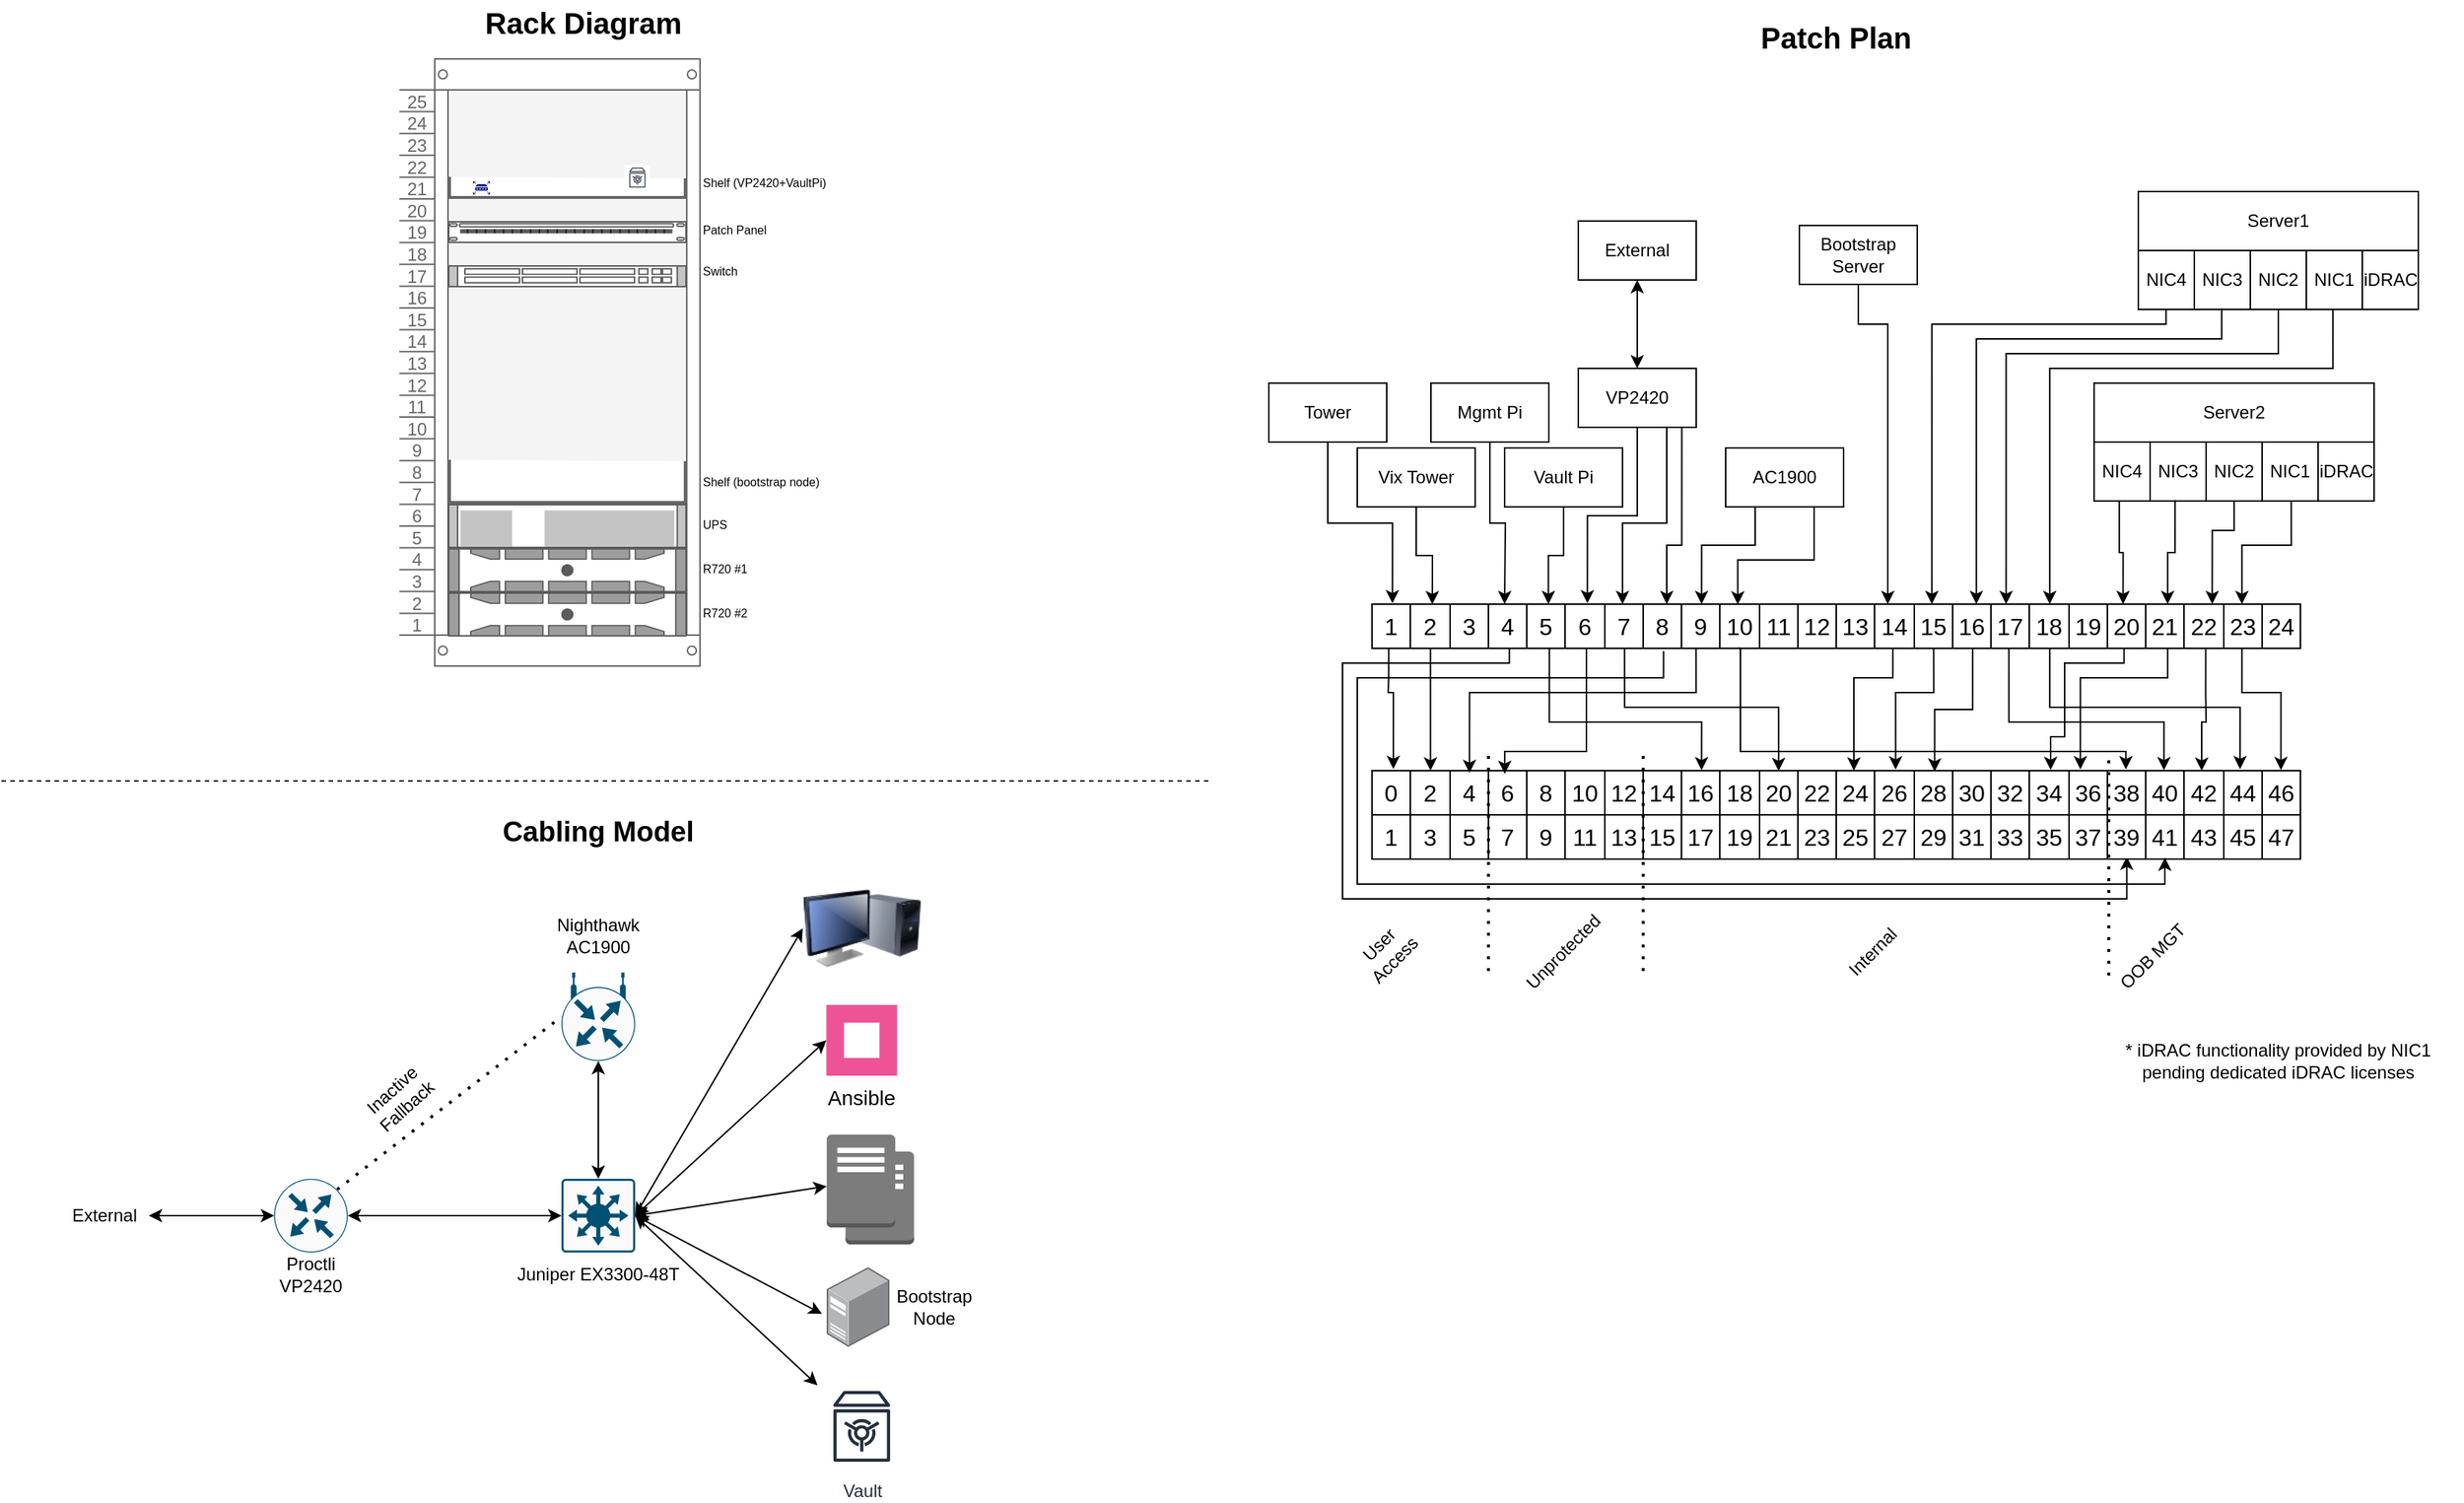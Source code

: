 <mxfile version="28.0.6">
  <diagram name="Page-1" id="3a_alY-m2_s3Xfb2v9r6">
    <mxGraphModel dx="1031" dy="596" grid="1" gridSize="10" guides="1" tooltips="1" connect="1" arrows="1" fold="1" page="1" pageScale="1" pageWidth="850" pageHeight="1100" math="0" shadow="0">
      <root>
        <object label="" id="0">
          <mxCell />
        </object>
        <mxCell id="1" parent="0" />
        <mxCell id="1WeZYifnovVVl7Edg_Gf-1" value="" style="strokeColor=#666666;html=1;verticalLabelPosition=bottom;labelBackgroundColor=#ffffff;verticalAlign=top;outlineConnect=0;shadow=0;dashed=0;shape=mxgraph.rackGeneral.rackCabinet3;fillColor2=#f4f4f4;container=1;collapsible=0;childLayout=rack;allowGaps=1;marginLeft=33;marginRight=9;marginTop=21;marginBottom=22;textColor=#666666;numDisp=descend;" parent="1" vertex="1">
          <mxGeometry x="290" y="50" width="204" height="410" as="geometry" />
        </mxCell>
        <mxCell id="1WeZYifnovVVl7Edg_Gf-9" value="" style="strokeColor=#666666;html=1;labelPosition=right;align=left;spacingLeft=15;shadow=0;dashed=0;outlineConnect=0;shape=mxgraph.rackGeneral.shelf;container=1;collapsible=0" parent="1WeZYifnovVVl7Edg_Gf-1" vertex="1">
          <mxGeometry x="33" y="80" width="162" height="15" as="geometry" />
        </mxCell>
        <mxCell id="1WeZYifnovVVl7Edg_Gf-260" value="" style="sketch=0;aspect=fixed;pointerEvents=1;shadow=0;dashed=0;html=1;strokeColor=none;labelPosition=center;verticalLabelPosition=bottom;verticalAlign=top;align=center;fillColor=#00188D;shape=mxgraph.mscae.enterprise.router" parent="1WeZYifnovVVl7Edg_Gf-9" vertex="1">
          <mxGeometry x="17" y="3" width="11.54" height="9" as="geometry" />
        </mxCell>
        <mxCell id="1WeZYifnovVVl7Edg_Gf-261" value="" style="sketch=0;outlineConnect=0;fontColor=#232F3E;gradientColor=none;strokeColor=#232F3E;fillColor=#ffffff;dashed=0;verticalLabelPosition=bottom;verticalAlign=top;align=center;html=1;fontSize=12;fontStyle=0;aspect=fixed;shape=mxgraph.aws4.resourceIcon;resIcon=mxgraph.aws4.vault;" parent="1WeZYifnovVVl7Edg_Gf-9" vertex="1">
          <mxGeometry x="120" y="-8" width="17" height="17" as="geometry" />
        </mxCell>
        <mxCell id="1WeZYifnovVVl7Edg_Gf-2" value="" style="strokeColor=#666666;html=1;labelPosition=right;align=left;spacingLeft=15;shadow=0;dashed=0;outlineConnect=0;shape=mxgraph.rack.general.cat5e_rack_mount_patch_panel_24_ports;" parent="1WeZYifnovVVl7Edg_Gf-1" vertex="1">
          <mxGeometry x="33" y="110" width="162" height="15" as="geometry" />
        </mxCell>
        <mxCell id="1WeZYifnovVVl7Edg_Gf-10" value="" style="shape=mxgraph.rack.cisco.cisco_catalyst_4948_switch;html=1;labelPosition=right;align=left;spacingLeft=15;dashed=0;shadow=0;fillColor=#ffffff;" parent="1WeZYifnovVVl7Edg_Gf-1" vertex="1">
          <mxGeometry x="33" y="140" width="162" height="15" as="geometry" />
        </mxCell>
        <mxCell id="1WeZYifnovVVl7Edg_Gf-3" value="" style="strokeColor=#666666;html=1;labelPosition=right;align=left;spacingLeft=15;shadow=0;dashed=0;outlineConnect=0;shape=mxgraph.rackGeneral.shelf;container=1;collapsible=0" parent="1WeZYifnovVVl7Edg_Gf-1" vertex="1">
          <mxGeometry x="33" y="272" width="162" height="30" as="geometry" />
        </mxCell>
        <mxCell id="1WeZYifnovVVl7Edg_Gf-5" value="" style="shape=mxgraph.rack.ibm.ibm_1500-2200va_ups;html=1;labelPosition=right;align=left;spacingLeft=15;dashed=0;shadow=0;fillColor=#ffffff;" parent="1WeZYifnovVVl7Edg_Gf-1" vertex="1">
          <mxGeometry x="33" y="302" width="162" height="30" as="geometry" />
        </mxCell>
        <mxCell id="1WeZYifnovVVl7Edg_Gf-8" value="" style="strokeColor=#666666;html=1;labelPosition=right;align=left;spacingLeft=15;shadow=0;dashed=0;outlineConnect=0;shape=mxgraph.rack.dell.dell_poweredge_2u;" parent="1WeZYifnovVVl7Edg_Gf-1" vertex="1">
          <mxGeometry x="33" y="332" width="162" height="30" as="geometry" />
        </mxCell>
        <mxCell id="1WeZYifnovVVl7Edg_Gf-7" value="" style="strokeColor=#666666;html=1;labelPosition=right;align=left;spacingLeft=15;shadow=0;dashed=0;outlineConnect=0;shape=mxgraph.rack.dell.dell_poweredge_2u;" parent="1WeZYifnovVVl7Edg_Gf-1" vertex="1">
          <mxGeometry x="33" y="362" width="162" height="30" as="geometry" />
        </mxCell>
        <mxCell id="1WeZYifnovVVl7Edg_Gf-11" value="Rack Diagram" style="text;html=1;align=center;verticalAlign=middle;whiteSpace=wrap;rounded=0;fontSize=20;fontStyle=1" parent="1" vertex="1">
          <mxGeometry x="330" y="10" width="170" height="30" as="geometry" />
        </mxCell>
        <mxCell id="1WeZYifnovVVl7Edg_Gf-12" value="Shelf (bootstrap node)" style="text;html=1;align=left;verticalAlign=middle;whiteSpace=wrap;rounded=0;fontSize=8;" parent="1" vertex="1">
          <mxGeometry x="494" y="331" width="86" height="12" as="geometry" />
        </mxCell>
        <mxCell id="1WeZYifnovVVl7Edg_Gf-13" value="UPS" style="text;html=1;align=left;verticalAlign=middle;whiteSpace=wrap;rounded=0;fontSize=8;" parent="1" vertex="1">
          <mxGeometry x="494" y="360" width="26" height="12" as="geometry" />
        </mxCell>
        <mxCell id="1WeZYifnovVVl7Edg_Gf-14" value="R720 #1" style="text;html=1;align=left;verticalAlign=middle;whiteSpace=wrap;rounded=0;fontSize=8;" parent="1" vertex="1">
          <mxGeometry x="494" y="390" width="36" height="12" as="geometry" />
        </mxCell>
        <mxCell id="1WeZYifnovVVl7Edg_Gf-15" value="R720 #2" style="text;html=1;align=left;verticalAlign=middle;whiteSpace=wrap;rounded=0;fontSize=8;" parent="1" vertex="1">
          <mxGeometry x="494" y="420" width="36" height="12" as="geometry" />
        </mxCell>
        <mxCell id="1WeZYifnovVVl7Edg_Gf-16" value="Patch Panel" style="text;html=1;align=left;verticalAlign=middle;whiteSpace=wrap;rounded=0;fontSize=8;" parent="1" vertex="1">
          <mxGeometry x="494" y="160" width="56" height="12" as="geometry" />
        </mxCell>
        <mxCell id="1WeZYifnovVVl7Edg_Gf-17" value="Switch" style="text;html=1;align=left;verticalAlign=middle;whiteSpace=wrap;rounded=0;fontSize=8;" parent="1" vertex="1">
          <mxGeometry x="494" y="188" width="56" height="12" as="geometry" />
        </mxCell>
        <mxCell id="1WeZYifnovVVl7Edg_Gf-18" value="Shelf (VP2420+VaultPi)" style="text;html=1;align=left;verticalAlign=middle;whiteSpace=wrap;rounded=0;fontSize=8;" parent="1" vertex="1">
          <mxGeometry x="494" y="128" width="86" height="12" as="geometry" />
        </mxCell>
        <mxCell id="1WeZYifnovVVl7Edg_Gf-19" value="" style="group" parent="1" vertex="1" connectable="0">
          <mxGeometry x="360" y="810" width="130" height="80" as="geometry" />
        </mxCell>
        <mxCell id="KC1Aw0KQFRhmaeJQ0zwd-1" value="" style="sketch=0;points=[[0.015,0.015,0],[0.985,0.015,0],[0.985,0.985,0],[0.015,0.985,0],[0.25,0,0],[0.5,0,0],[0.75,0,0],[1,0.25,0],[1,0.5,0],[1,0.75,0],[0.75,1,0],[0.5,1,0],[0.25,1,0],[0,0.75,0],[0,0.5,0],[0,0.25,0]];verticalLabelPosition=bottom;html=1;verticalAlign=top;aspect=fixed;align=center;pointerEvents=1;shape=mxgraph.cisco19.rect;prIcon=l3_switch;fillColor=#FAFAFA;strokeColor=#005073;textShadow=1;" parent="1WeZYifnovVVl7Edg_Gf-19" vertex="1">
          <mxGeometry x="40" width="50" height="50" as="geometry" />
        </mxCell>
        <mxCell id="KC1Aw0KQFRhmaeJQ0zwd-2" value="Juniper EX3300-48T" style="text;html=1;align=center;verticalAlign=middle;whiteSpace=wrap;rounded=0;" parent="1WeZYifnovVVl7Edg_Gf-19" vertex="1">
          <mxGeometry y="50" width="130" height="30" as="geometry" />
        </mxCell>
        <mxCell id="1WeZYifnovVVl7Edg_Gf-20" value="" style="group" parent="1" vertex="1" connectable="0">
          <mxGeometry x="200" y="810" width="60" height="80" as="geometry" />
        </mxCell>
        <mxCell id="KC1Aw0KQFRhmaeJQ0zwd-3" value="" style="sketch=0;points=[[0.5,0,0],[1,0.5,0],[0.5,1,0],[0,0.5,0],[0.145,0.145,0],[0.856,0.145,0],[0.855,0.856,0],[0.145,0.855,0]];verticalLabelPosition=bottom;html=1;verticalAlign=top;aspect=fixed;align=center;pointerEvents=1;shape=mxgraph.cisco19.rect;prIcon=router;fillColor=#FAFAFA;strokeColor=#005073;" parent="1WeZYifnovVVl7Edg_Gf-20" vertex="1">
          <mxGeometry x="5" width="50" height="50" as="geometry" />
        </mxCell>
        <mxCell id="KC1Aw0KQFRhmaeJQ0zwd-4" value="Proctli&lt;br&gt;VP2420" style="text;html=1;align=center;verticalAlign=middle;whiteSpace=wrap;rounded=0;" parent="1WeZYifnovVVl7Edg_Gf-20" vertex="1">
          <mxGeometry y="50" width="60" height="30" as="geometry" />
        </mxCell>
        <mxCell id="1WeZYifnovVVl7Edg_Gf-22" value="External" style="text;html=1;align=center;verticalAlign=middle;whiteSpace=wrap;rounded=0;" parent="1" vertex="1">
          <mxGeometry x="60" y="820" width="60" height="30" as="geometry" />
        </mxCell>
        <mxCell id="1WeZYifnovVVl7Edg_Gf-23" value="" style="endArrow=classic;startArrow=classic;html=1;rounded=0;exitX=1;exitY=0.5;exitDx=0;exitDy=0;entryX=0;entryY=0.5;entryDx=0;entryDy=0;entryPerimeter=0;" parent="1" source="1WeZYifnovVVl7Edg_Gf-22" target="KC1Aw0KQFRhmaeJQ0zwd-3" edge="1">
          <mxGeometry width="50" height="50" relative="1" as="geometry">
            <mxPoint x="460" y="820" as="sourcePoint" />
            <mxPoint x="510" y="770" as="targetPoint" />
          </mxGeometry>
        </mxCell>
        <mxCell id="1WeZYifnovVVl7Edg_Gf-24" value="" style="endArrow=classic;startArrow=classic;html=1;rounded=0;exitX=1;exitY=0.5;exitDx=0;exitDy=0;exitPerimeter=0;entryX=0;entryY=0.5;entryDx=0;entryDy=0;entryPerimeter=0;" parent="1" source="KC1Aw0KQFRhmaeJQ0zwd-3" target="KC1Aw0KQFRhmaeJQ0zwd-1" edge="1">
          <mxGeometry width="50" height="50" relative="1" as="geometry">
            <mxPoint x="240" y="830" as="sourcePoint" />
            <mxPoint x="400" y="840" as="targetPoint" />
          </mxGeometry>
        </mxCell>
        <mxCell id="1WeZYifnovVVl7Edg_Gf-25" value="" style="group" parent="1" vertex="1" connectable="0">
          <mxGeometry x="395" y="630" width="60" height="100" as="geometry" />
        </mxCell>
        <mxCell id="KC1Aw0KQFRhmaeJQ0zwd-6" value="Nighthawk AC1900" style="text;html=1;align=center;verticalAlign=middle;whiteSpace=wrap;rounded=0;" parent="1WeZYifnovVVl7Edg_Gf-25" vertex="1">
          <mxGeometry width="60" height="30" as="geometry" />
        </mxCell>
        <mxCell id="KC1Aw0KQFRhmaeJQ0zwd-5" value="" style="sketch=0;points=[[0.5,0,0],[1,0.5,0],[0.5,1,0],[0,0.5,0],[0.145,0.145,0],[0.856,0.145,0],[0.855,0.856,0],[0.145,0.855,0]];verticalLabelPosition=bottom;html=1;verticalAlign=top;aspect=fixed;align=center;pointerEvents=1;shape=mxgraph.cisco19.rect;prIcon=wireless_router;fillColor=#FAFAFA;strokeColor=#005073;" parent="1WeZYifnovVVl7Edg_Gf-25" vertex="1">
          <mxGeometry x="5" y="40" width="50" height="60" as="geometry" />
        </mxCell>
        <mxCell id="1WeZYifnovVVl7Edg_Gf-26" value="" style="endArrow=classic;startArrow=classic;html=1;rounded=0;entryX=0.5;entryY=1;entryDx=0;entryDy=0;entryPerimeter=0;exitX=0.5;exitY=0;exitDx=0;exitDy=0;exitPerimeter=0;" parent="1" source="KC1Aw0KQFRhmaeJQ0zwd-1" target="KC1Aw0KQFRhmaeJQ0zwd-5" edge="1">
          <mxGeometry width="50" height="50" relative="1" as="geometry">
            <mxPoint x="430" y="810" as="sourcePoint" />
            <mxPoint x="480" y="760" as="targetPoint" />
          </mxGeometry>
        </mxCell>
        <mxCell id="1WeZYifnovVVl7Edg_Gf-27" value="" style="endArrow=none;dashed=1;html=1;dashPattern=1 3;strokeWidth=2;rounded=0;exitX=0.856;exitY=0.145;exitDx=0;exitDy=0;exitPerimeter=0;entryX=0;entryY=0.5;entryDx=0;entryDy=0;entryPerimeter=0;" parent="1" source="KC1Aw0KQFRhmaeJQ0zwd-3" target="KC1Aw0KQFRhmaeJQ0zwd-5" edge="1">
          <mxGeometry width="50" height="50" relative="1" as="geometry">
            <mxPoint x="420" y="830" as="sourcePoint" />
            <mxPoint x="470" y="780" as="targetPoint" />
          </mxGeometry>
        </mxCell>
        <mxCell id="1WeZYifnovVVl7Edg_Gf-28" value="Inactive Fallback" style="text;html=1;align=center;verticalAlign=middle;whiteSpace=wrap;rounded=0;rotation=318;" parent="1" vertex="1">
          <mxGeometry x="260" y="740" width="60" height="30" as="geometry" />
        </mxCell>
        <mxCell id="1WeZYifnovVVl7Edg_Gf-30" value="" style="endArrow=classic;startArrow=classic;html=1;rounded=0;exitX=1;exitY=0.5;exitDx=0;exitDy=0;exitPerimeter=0;" parent="1" source="KC1Aw0KQFRhmaeJQ0zwd-1" target="NUuXP2O3mSexVDJCBuf6-3" edge="1">
          <mxGeometry width="50" height="50" relative="1" as="geometry">
            <mxPoint x="370" y="840" as="sourcePoint" />
            <mxPoint x="590" y="843" as="targetPoint" />
          </mxGeometry>
        </mxCell>
        <mxCell id="1WeZYifnovVVl7Edg_Gf-34" value="Vault" style="sketch=0;outlineConnect=0;fontColor=#232F3E;gradientColor=none;strokeColor=#232F3E;fillColor=#ffffff;dashed=0;verticalLabelPosition=bottom;verticalAlign=top;align=center;html=1;fontSize=12;fontStyle=0;aspect=fixed;shape=mxgraph.aws4.resourceIcon;resIcon=mxgraph.aws4.vault;" parent="1" vertex="1">
          <mxGeometry x="573.75" y="948" width="60" height="60" as="geometry" />
        </mxCell>
        <mxCell id="1WeZYifnovVVl7Edg_Gf-35" value="" style="endArrow=classic;startArrow=classic;html=1;rounded=0;exitX=1;exitY=0.5;exitDx=0;exitDy=0;exitPerimeter=0;" parent="1" source="KC1Aw0KQFRhmaeJQ0zwd-1" target="1WeZYifnovVVl7Edg_Gf-34" edge="1">
          <mxGeometry width="50" height="50" relative="1" as="geometry">
            <mxPoint x="520" y="840" as="sourcePoint" />
            <mxPoint x="660" y="860" as="targetPoint" />
          </mxGeometry>
        </mxCell>
        <mxCell id="1WeZYifnovVVl7Edg_Gf-36" value="Ansible" style="shape=rect;fillColor=#EE5396;aspect=fixed;resizable=0;labelPosition=center;verticalLabelPosition=bottom;align=center;verticalAlign=top;strokeColor=none;fontSize=14;" parent="1" vertex="1">
          <mxGeometry x="579.75" y="692" width="48" height="48" as="geometry" />
        </mxCell>
        <mxCell id="1WeZYifnovVVl7Edg_Gf-37" value="" style="fillColor=#ffffff;strokeColor=none;dashed=0;outlineConnect=0;html=1;labelPosition=center;verticalLabelPosition=bottom;verticalAlign=top;part=1;movable=0;resizable=0;rotatable=0;shape=mxgraph.ibm_cloud.logo--ansible-community" parent="1WeZYifnovVVl7Edg_Gf-36" vertex="1">
          <mxGeometry width="24" height="24" relative="1" as="geometry">
            <mxPoint x="12" y="12" as="offset" />
          </mxGeometry>
        </mxCell>
        <mxCell id="1WeZYifnovVVl7Edg_Gf-38" value="" style="endArrow=classic;startArrow=classic;html=1;rounded=0;exitX=1;exitY=0.5;exitDx=0;exitDy=0;exitPerimeter=0;entryX=0;entryY=0.5;entryDx=0;entryDy=0;" parent="1" source="KC1Aw0KQFRhmaeJQ0zwd-1" target="1WeZYifnovVVl7Edg_Gf-36" edge="1">
          <mxGeometry width="50" height="50" relative="1" as="geometry">
            <mxPoint x="560" y="890" as="sourcePoint" />
            <mxPoint x="684" y="966" as="targetPoint" />
          </mxGeometry>
        </mxCell>
        <mxCell id="1WeZYifnovVVl7Edg_Gf-39" value="" style="image;html=1;image=img/lib/clip_art/computers/Monitor_Tower_128x128.png" parent="1" vertex="1">
          <mxGeometry x="563.75" y="600" width="80" height="80" as="geometry" />
        </mxCell>
        <mxCell id="1WeZYifnovVVl7Edg_Gf-40" value="" style="endArrow=classic;startArrow=classic;html=1;rounded=0;exitX=1;exitY=0.5;exitDx=0;exitDy=0;exitPerimeter=0;entryX=0;entryY=0.5;entryDx=0;entryDy=0;" parent="1" source="KC1Aw0KQFRhmaeJQ0zwd-1" target="1WeZYifnovVVl7Edg_Gf-39" edge="1">
          <mxGeometry width="50" height="50" relative="1" as="geometry">
            <mxPoint x="490" y="881" as="sourcePoint" />
            <mxPoint x="620" y="810" as="targetPoint" />
          </mxGeometry>
        </mxCell>
        <mxCell id="1WeZYifnovVVl7Edg_Gf-43" value="Cabling Model" style="text;html=1;align=center;verticalAlign=middle;whiteSpace=wrap;rounded=0;fontStyle=1;fontSize=19;" parent="1" vertex="1">
          <mxGeometry x="310" y="560" width="230" height="30" as="geometry" />
        </mxCell>
        <mxCell id="1WeZYifnovVVl7Edg_Gf-44" value="" style="endArrow=none;dashed=1;html=1;rounded=0;" parent="1" edge="1">
          <mxGeometry width="50" height="50" relative="1" as="geometry">
            <mxPoint x="20" y="540" as="sourcePoint" />
            <mxPoint x="840" y="540" as="targetPoint" />
          </mxGeometry>
        </mxCell>
        <mxCell id="1WeZYifnovVVl7Edg_Gf-47" value="Patch Plan" style="text;html=1;align=center;verticalAlign=middle;whiteSpace=wrap;rounded=0;fontSize=20;fontStyle=1" parent="1" vertex="1">
          <mxGeometry x="1180" y="20" width="170" height="30" as="geometry" />
        </mxCell>
        <mxCell id="1WeZYifnovVVl7Edg_Gf-238" style="edgeStyle=orthogonalEdgeStyle;rounded=0;orthogonalLoop=1;jettySize=auto;html=1;exitX=0.018;exitY=0.986;exitDx=0;exitDy=0;exitPerimeter=0;entryX=0.023;entryY=-0.037;entryDx=0;entryDy=0;entryPerimeter=0;" parent="1" source="1WeZYifnovVVl7Edg_Gf-70" target="1WeZYifnovVVl7Edg_Gf-96" edge="1">
          <mxGeometry relative="1" as="geometry">
            <mxPoint x="949.968" y="560" as="targetPoint" />
            <Array as="points">
              <mxPoint x="961" y="470" />
              <mxPoint x="961" y="480" />
              <mxPoint x="965" y="480" />
            </Array>
          </mxGeometry>
        </mxCell>
        <mxCell id="1WeZYifnovVVl7Edg_Gf-240" value="" style="edgeStyle=orthogonalEdgeStyle;rounded=0;orthogonalLoop=1;jettySize=auto;html=1;exitX=0.148;exitY=0.988;exitDx=0;exitDy=0;entryX=0.813;entryY=0.945;entryDx=0;entryDy=0;entryPerimeter=0;exitPerimeter=0;" parent="1" source="1WeZYifnovVVl7Edg_Gf-70" target="1WeZYifnovVVl7Edg_Gf-121" edge="1">
          <mxGeometry x="0.001" relative="1" as="geometry">
            <mxPoint x="1130" y="510" as="targetPoint" />
            <Array as="points">
              <mxPoint x="1043" y="460" />
              <mxPoint x="930" y="460" />
              <mxPoint x="930" y="620" />
              <mxPoint x="1462" y="620" />
            </Array>
            <mxPoint as="offset" />
          </mxGeometry>
        </mxCell>
        <mxCell id="1WeZYifnovVVl7Edg_Gf-249" style="edgeStyle=orthogonalEdgeStyle;rounded=0;orthogonalLoop=1;jettySize=auto;html=1;exitX=0.937;exitY=1.015;exitDx=0;exitDy=0;entryX=0.979;entryY=-0.006;entryDx=0;entryDy=0;entryPerimeter=0;exitPerimeter=0;" parent="1" source="1WeZYifnovVVl7Edg_Gf-70" target="1WeZYifnovVVl7Edg_Gf-95" edge="1">
          <mxGeometry relative="1" as="geometry">
            <mxPoint x="1570" y="510" as="targetPoint" />
            <Array as="points">
              <mxPoint x="1540" y="480" />
              <mxPoint x="1567" y="480" />
            </Array>
          </mxGeometry>
        </mxCell>
        <mxCell id="1WeZYifnovVVl7Edg_Gf-49" value="" style="shape=table;startSize=0;container=1;collapsible=0;childLayout=tableLayout;verticalAlign=middle;align=center;" parent="1" vertex="1">
          <mxGeometry x="950" y="420" width="630" height="30" as="geometry" />
        </mxCell>
        <mxCell id="1WeZYifnovVVl7Edg_Gf-70" style="shape=tableRow;horizontal=0;startSize=0;swimlaneHead=0;swimlaneBody=0;strokeColor=inherit;top=0;left=0;bottom=0;right=0;collapsible=0;dropTarget=0;fillColor=none;points=[[0,0.5],[1,0.5]];portConstraint=eastwest;fontSize=16;" parent="1WeZYifnovVVl7Edg_Gf-49" vertex="1">
          <mxGeometry width="630" height="30" as="geometry" />
        </mxCell>
        <mxCell id="1WeZYifnovVVl7Edg_Gf-71" value="1" style="shape=partialRectangle;html=1;whiteSpace=wrap;connectable=0;strokeColor=inherit;overflow=hidden;fillColor=none;top=0;left=0;bottom=0;right=0;pointerEvents=1;fontSize=16;" parent="1WeZYifnovVVl7Edg_Gf-70" vertex="1">
          <mxGeometry width="26" height="30" as="geometry">
            <mxRectangle width="26" height="30" as="alternateBounds" />
          </mxGeometry>
        </mxCell>
        <mxCell id="1WeZYifnovVVl7Edg_Gf-72" value="2" style="shape=partialRectangle;html=1;whiteSpace=wrap;connectable=0;strokeColor=inherit;overflow=hidden;fillColor=none;top=0;left=0;bottom=0;right=0;pointerEvents=1;fontSize=16;" parent="1WeZYifnovVVl7Edg_Gf-70" vertex="1">
          <mxGeometry x="26" width="27" height="30" as="geometry">
            <mxRectangle width="27" height="30" as="alternateBounds" />
          </mxGeometry>
        </mxCell>
        <mxCell id="1WeZYifnovVVl7Edg_Gf-73" value="3" style="shape=partialRectangle;html=1;whiteSpace=wrap;connectable=0;strokeColor=inherit;overflow=hidden;fillColor=none;top=0;left=0;bottom=0;right=0;pointerEvents=1;fontSize=16;" parent="1WeZYifnovVVl7Edg_Gf-70" vertex="1">
          <mxGeometry x="53" width="26" height="30" as="geometry">
            <mxRectangle width="26" height="30" as="alternateBounds" />
          </mxGeometry>
        </mxCell>
        <mxCell id="1WeZYifnovVVl7Edg_Gf-74" value="4" style="shape=partialRectangle;html=1;whiteSpace=wrap;connectable=0;strokeColor=inherit;overflow=hidden;fillColor=none;top=0;left=0;bottom=0;right=0;pointerEvents=1;fontSize=16;" parent="1WeZYifnovVVl7Edg_Gf-70" vertex="1">
          <mxGeometry x="79" width="26" height="30" as="geometry">
            <mxRectangle width="26" height="30" as="alternateBounds" />
          </mxGeometry>
        </mxCell>
        <mxCell id="1WeZYifnovVVl7Edg_Gf-75" value="5" style="shape=partialRectangle;html=1;whiteSpace=wrap;connectable=0;strokeColor=inherit;overflow=hidden;fillColor=none;top=0;left=0;bottom=0;right=0;pointerEvents=1;fontSize=16;" parent="1WeZYifnovVVl7Edg_Gf-70" vertex="1">
          <mxGeometry x="105" width="26" height="30" as="geometry">
            <mxRectangle width="26" height="30" as="alternateBounds" />
          </mxGeometry>
        </mxCell>
        <mxCell id="1WeZYifnovVVl7Edg_Gf-76" value="6" style="shape=partialRectangle;html=1;whiteSpace=wrap;connectable=0;strokeColor=inherit;overflow=hidden;fillColor=none;top=0;left=0;bottom=0;right=0;pointerEvents=1;fontSize=16;" parent="1WeZYifnovVVl7Edg_Gf-70" vertex="1">
          <mxGeometry x="131" width="27" height="30" as="geometry">
            <mxRectangle width="27" height="30" as="alternateBounds" />
          </mxGeometry>
        </mxCell>
        <mxCell id="1WeZYifnovVVl7Edg_Gf-77" value="7" style="shape=partialRectangle;html=1;whiteSpace=wrap;connectable=0;strokeColor=inherit;overflow=hidden;fillColor=none;top=0;left=0;bottom=0;right=0;pointerEvents=1;fontSize=16;" parent="1WeZYifnovVVl7Edg_Gf-70" vertex="1">
          <mxGeometry x="158" width="26" height="30" as="geometry">
            <mxRectangle width="26" height="30" as="alternateBounds" />
          </mxGeometry>
        </mxCell>
        <mxCell id="1WeZYifnovVVl7Edg_Gf-78" value="8" style="shape=partialRectangle;html=1;whiteSpace=wrap;connectable=0;strokeColor=inherit;overflow=hidden;fillColor=none;top=0;left=0;bottom=0;right=0;pointerEvents=1;fontSize=16;" parent="1WeZYifnovVVl7Edg_Gf-70" vertex="1">
          <mxGeometry x="184" width="26" height="30" as="geometry">
            <mxRectangle width="26" height="30" as="alternateBounds" />
          </mxGeometry>
        </mxCell>
        <mxCell id="1WeZYifnovVVl7Edg_Gf-79" value="9" style="shape=partialRectangle;html=1;whiteSpace=wrap;connectable=0;strokeColor=inherit;overflow=hidden;fillColor=none;top=0;left=0;bottom=0;right=0;pointerEvents=1;fontSize=16;" parent="1WeZYifnovVVl7Edg_Gf-70" vertex="1">
          <mxGeometry x="210" width="26" height="30" as="geometry">
            <mxRectangle width="26" height="30" as="alternateBounds" />
          </mxGeometry>
        </mxCell>
        <mxCell id="1WeZYifnovVVl7Edg_Gf-80" value="10" style="shape=partialRectangle;html=1;whiteSpace=wrap;connectable=0;strokeColor=inherit;overflow=hidden;fillColor=none;top=0;left=0;bottom=0;right=0;pointerEvents=1;fontSize=16;" parent="1WeZYifnovVVl7Edg_Gf-70" vertex="1">
          <mxGeometry x="236" width="27" height="30" as="geometry">
            <mxRectangle width="27" height="30" as="alternateBounds" />
          </mxGeometry>
        </mxCell>
        <mxCell id="1WeZYifnovVVl7Edg_Gf-81" value="11" style="shape=partialRectangle;html=1;whiteSpace=wrap;connectable=0;strokeColor=inherit;overflow=hidden;fillColor=none;top=0;left=0;bottom=0;right=0;pointerEvents=1;fontSize=16;" parent="1WeZYifnovVVl7Edg_Gf-70" vertex="1">
          <mxGeometry x="263" width="26" height="30" as="geometry">
            <mxRectangle width="26" height="30" as="alternateBounds" />
          </mxGeometry>
        </mxCell>
        <mxCell id="1WeZYifnovVVl7Edg_Gf-82" value="12" style="shape=partialRectangle;html=1;whiteSpace=wrap;connectable=0;strokeColor=inherit;overflow=hidden;fillColor=none;top=0;left=0;bottom=0;right=0;pointerEvents=1;fontSize=16;" parent="1WeZYifnovVVl7Edg_Gf-70" vertex="1">
          <mxGeometry x="289" width="26" height="30" as="geometry">
            <mxRectangle width="26" height="30" as="alternateBounds" />
          </mxGeometry>
        </mxCell>
        <mxCell id="1WeZYifnovVVl7Edg_Gf-83" value="13" style="shape=partialRectangle;html=1;whiteSpace=wrap;connectable=0;strokeColor=inherit;overflow=hidden;fillColor=none;top=0;left=0;bottom=0;right=0;pointerEvents=1;fontSize=16;" parent="1WeZYifnovVVl7Edg_Gf-70" vertex="1">
          <mxGeometry x="315" width="26" height="30" as="geometry">
            <mxRectangle width="26" height="30" as="alternateBounds" />
          </mxGeometry>
        </mxCell>
        <mxCell id="1WeZYifnovVVl7Edg_Gf-84" value="14" style="shape=partialRectangle;html=1;whiteSpace=wrap;connectable=0;strokeColor=inherit;overflow=hidden;fillColor=none;top=0;left=0;bottom=0;right=0;pointerEvents=1;fontSize=16;" parent="1WeZYifnovVVl7Edg_Gf-70" vertex="1">
          <mxGeometry x="341" width="27" height="30" as="geometry">
            <mxRectangle width="27" height="30" as="alternateBounds" />
          </mxGeometry>
        </mxCell>
        <mxCell id="1WeZYifnovVVl7Edg_Gf-85" value="15" style="shape=partialRectangle;html=1;whiteSpace=wrap;connectable=0;strokeColor=inherit;overflow=hidden;fillColor=none;top=0;left=0;bottom=0;right=0;pointerEvents=1;fontSize=16;" parent="1WeZYifnovVVl7Edg_Gf-70" vertex="1">
          <mxGeometry x="368" width="26" height="30" as="geometry">
            <mxRectangle width="26" height="30" as="alternateBounds" />
          </mxGeometry>
        </mxCell>
        <mxCell id="1WeZYifnovVVl7Edg_Gf-86" value="16" style="shape=partialRectangle;html=1;whiteSpace=wrap;connectable=0;strokeColor=inherit;overflow=hidden;fillColor=none;top=0;left=0;bottom=0;right=0;pointerEvents=1;fontSize=16;" parent="1WeZYifnovVVl7Edg_Gf-70" vertex="1">
          <mxGeometry x="394" width="26" height="30" as="geometry">
            <mxRectangle width="26" height="30" as="alternateBounds" />
          </mxGeometry>
        </mxCell>
        <mxCell id="1WeZYifnovVVl7Edg_Gf-87" value="17" style="shape=partialRectangle;html=1;whiteSpace=wrap;connectable=0;strokeColor=inherit;overflow=hidden;fillColor=none;top=0;left=0;bottom=0;right=0;pointerEvents=1;fontSize=16;" parent="1WeZYifnovVVl7Edg_Gf-70" vertex="1">
          <mxGeometry x="420" width="26" height="30" as="geometry">
            <mxRectangle width="26" height="30" as="alternateBounds" />
          </mxGeometry>
        </mxCell>
        <mxCell id="1WeZYifnovVVl7Edg_Gf-88" value="18" style="shape=partialRectangle;html=1;whiteSpace=wrap;connectable=0;strokeColor=inherit;overflow=hidden;fillColor=none;top=0;left=0;bottom=0;right=0;pointerEvents=1;fontSize=16;" parent="1WeZYifnovVVl7Edg_Gf-70" vertex="1">
          <mxGeometry x="446" width="27" height="30" as="geometry">
            <mxRectangle width="27" height="30" as="alternateBounds" />
          </mxGeometry>
        </mxCell>
        <mxCell id="1WeZYifnovVVl7Edg_Gf-89" value="19" style="shape=partialRectangle;html=1;whiteSpace=wrap;connectable=0;strokeColor=inherit;overflow=hidden;fillColor=none;top=0;left=0;bottom=0;right=0;pointerEvents=1;fontSize=16;" parent="1WeZYifnovVVl7Edg_Gf-70" vertex="1">
          <mxGeometry x="473" width="26" height="30" as="geometry">
            <mxRectangle width="26" height="30" as="alternateBounds" />
          </mxGeometry>
        </mxCell>
        <mxCell id="1WeZYifnovVVl7Edg_Gf-90" value="20" style="shape=partialRectangle;html=1;whiteSpace=wrap;connectable=0;strokeColor=inherit;overflow=hidden;fillColor=none;top=0;left=0;bottom=0;right=0;pointerEvents=1;fontSize=16;" parent="1WeZYifnovVVl7Edg_Gf-70" vertex="1">
          <mxGeometry x="499" width="26" height="30" as="geometry">
            <mxRectangle width="26" height="30" as="alternateBounds" />
          </mxGeometry>
        </mxCell>
        <mxCell id="1WeZYifnovVVl7Edg_Gf-91" value="21" style="shape=partialRectangle;html=1;whiteSpace=wrap;connectable=0;strokeColor=inherit;overflow=hidden;fillColor=none;top=0;left=0;bottom=0;right=0;pointerEvents=1;fontSize=16;" parent="1WeZYifnovVVl7Edg_Gf-70" vertex="1">
          <mxGeometry x="525" width="26" height="30" as="geometry">
            <mxRectangle width="26" height="30" as="alternateBounds" />
          </mxGeometry>
        </mxCell>
        <mxCell id="1WeZYifnovVVl7Edg_Gf-92" value="22" style="shape=partialRectangle;html=1;whiteSpace=wrap;connectable=0;strokeColor=inherit;overflow=hidden;fillColor=none;top=0;left=0;bottom=0;right=0;pointerEvents=1;fontSize=16;" parent="1WeZYifnovVVl7Edg_Gf-70" vertex="1">
          <mxGeometry x="551" width="27" height="30" as="geometry">
            <mxRectangle width="27" height="30" as="alternateBounds" />
          </mxGeometry>
        </mxCell>
        <mxCell id="1WeZYifnovVVl7Edg_Gf-93" value="23" style="shape=partialRectangle;html=1;whiteSpace=wrap;connectable=0;strokeColor=inherit;overflow=hidden;fillColor=none;top=0;left=0;bottom=0;right=0;pointerEvents=1;fontSize=16;" parent="1WeZYifnovVVl7Edg_Gf-70" vertex="1">
          <mxGeometry x="578" width="26" height="30" as="geometry">
            <mxRectangle width="26" height="30" as="alternateBounds" />
          </mxGeometry>
        </mxCell>
        <mxCell id="1WeZYifnovVVl7Edg_Gf-94" value="24" style="shape=partialRectangle;html=1;whiteSpace=wrap;connectable=0;strokeColor=inherit;overflow=hidden;fillColor=none;top=0;left=0;bottom=0;right=0;pointerEvents=1;fontSize=16;" parent="1WeZYifnovVVl7Edg_Gf-70" vertex="1">
          <mxGeometry x="604" width="26" height="30" as="geometry">
            <mxRectangle width="26" height="30" as="alternateBounds" />
          </mxGeometry>
        </mxCell>
        <mxCell id="1WeZYifnovVVl7Edg_Gf-95" value="" style="shape=table;startSize=0;container=1;collapsible=0;childLayout=tableLayout;verticalAlign=middle;align=center;" parent="1" vertex="1">
          <mxGeometry x="950" y="533" width="630" height="60" as="geometry" />
        </mxCell>
        <mxCell id="1WeZYifnovVVl7Edg_Gf-96" style="shape=tableRow;horizontal=0;startSize=0;swimlaneHead=0;swimlaneBody=0;strokeColor=inherit;top=0;left=0;bottom=0;right=0;collapsible=0;dropTarget=0;fillColor=none;points=[[0,0.5],[1,0.5]];portConstraint=eastwest;fontSize=16;" parent="1WeZYifnovVVl7Edg_Gf-95" vertex="1">
          <mxGeometry width="630" height="30" as="geometry" />
        </mxCell>
        <mxCell id="1WeZYifnovVVl7Edg_Gf-97" value="0" style="shape=partialRectangle;html=1;whiteSpace=wrap;connectable=0;strokeColor=inherit;overflow=hidden;fillColor=none;top=0;left=0;bottom=0;right=0;pointerEvents=1;fontSize=16;" parent="1WeZYifnovVVl7Edg_Gf-96" vertex="1">
          <mxGeometry width="26" height="30" as="geometry">
            <mxRectangle width="26" height="30" as="alternateBounds" />
          </mxGeometry>
        </mxCell>
        <mxCell id="1WeZYifnovVVl7Edg_Gf-98" value="2" style="shape=partialRectangle;html=1;whiteSpace=wrap;connectable=0;strokeColor=inherit;overflow=hidden;fillColor=none;top=0;left=0;bottom=0;right=0;pointerEvents=1;fontSize=16;" parent="1WeZYifnovVVl7Edg_Gf-96" vertex="1">
          <mxGeometry x="26" width="27" height="30" as="geometry">
            <mxRectangle width="27" height="30" as="alternateBounds" />
          </mxGeometry>
        </mxCell>
        <mxCell id="1WeZYifnovVVl7Edg_Gf-99" value="4" style="shape=partialRectangle;html=1;whiteSpace=wrap;connectable=0;strokeColor=inherit;overflow=hidden;fillColor=none;top=0;left=0;bottom=0;right=0;pointerEvents=1;fontSize=16;" parent="1WeZYifnovVVl7Edg_Gf-96" vertex="1">
          <mxGeometry x="53" width="26" height="30" as="geometry">
            <mxRectangle width="26" height="30" as="alternateBounds" />
          </mxGeometry>
        </mxCell>
        <mxCell id="1WeZYifnovVVl7Edg_Gf-100" value="6" style="shape=partialRectangle;html=1;whiteSpace=wrap;connectable=0;strokeColor=inherit;overflow=hidden;fillColor=none;top=0;left=0;bottom=0;right=0;pointerEvents=1;fontSize=16;" parent="1WeZYifnovVVl7Edg_Gf-96" vertex="1">
          <mxGeometry x="79" width="26" height="30" as="geometry">
            <mxRectangle width="26" height="30" as="alternateBounds" />
          </mxGeometry>
        </mxCell>
        <mxCell id="1WeZYifnovVVl7Edg_Gf-101" value="8" style="shape=partialRectangle;html=1;whiteSpace=wrap;connectable=0;strokeColor=inherit;overflow=hidden;fillColor=none;top=0;left=0;bottom=0;right=0;pointerEvents=1;fontSize=16;" parent="1WeZYifnovVVl7Edg_Gf-96" vertex="1">
          <mxGeometry x="105" width="26" height="30" as="geometry">
            <mxRectangle width="26" height="30" as="alternateBounds" />
          </mxGeometry>
        </mxCell>
        <mxCell id="1WeZYifnovVVl7Edg_Gf-102" value="10" style="shape=partialRectangle;html=1;whiteSpace=wrap;connectable=0;strokeColor=inherit;overflow=hidden;fillColor=none;top=0;left=0;bottom=0;right=0;pointerEvents=1;fontSize=16;" parent="1WeZYifnovVVl7Edg_Gf-96" vertex="1">
          <mxGeometry x="131" width="27" height="30" as="geometry">
            <mxRectangle width="27" height="30" as="alternateBounds" />
          </mxGeometry>
        </mxCell>
        <mxCell id="1WeZYifnovVVl7Edg_Gf-103" value="12" style="shape=partialRectangle;html=1;whiteSpace=wrap;connectable=0;strokeColor=inherit;overflow=hidden;fillColor=none;top=0;left=0;bottom=0;right=0;pointerEvents=1;fontSize=16;" parent="1WeZYifnovVVl7Edg_Gf-96" vertex="1">
          <mxGeometry x="158" width="26" height="30" as="geometry">
            <mxRectangle width="26" height="30" as="alternateBounds" />
          </mxGeometry>
        </mxCell>
        <mxCell id="1WeZYifnovVVl7Edg_Gf-104" value="14" style="shape=partialRectangle;html=1;whiteSpace=wrap;connectable=0;strokeColor=inherit;overflow=hidden;fillColor=none;top=0;left=0;bottom=0;right=0;pointerEvents=1;fontSize=16;" parent="1WeZYifnovVVl7Edg_Gf-96" vertex="1">
          <mxGeometry x="184" width="26" height="30" as="geometry">
            <mxRectangle width="26" height="30" as="alternateBounds" />
          </mxGeometry>
        </mxCell>
        <mxCell id="1WeZYifnovVVl7Edg_Gf-105" value="16" style="shape=partialRectangle;html=1;whiteSpace=wrap;connectable=0;strokeColor=inherit;overflow=hidden;fillColor=none;top=0;left=0;bottom=0;right=0;pointerEvents=1;fontSize=16;" parent="1WeZYifnovVVl7Edg_Gf-96" vertex="1">
          <mxGeometry x="210" width="26" height="30" as="geometry">
            <mxRectangle width="26" height="30" as="alternateBounds" />
          </mxGeometry>
        </mxCell>
        <mxCell id="1WeZYifnovVVl7Edg_Gf-106" value="18" style="shape=partialRectangle;html=1;whiteSpace=wrap;connectable=0;strokeColor=inherit;overflow=hidden;fillColor=none;top=0;left=0;bottom=0;right=0;pointerEvents=1;fontSize=16;" parent="1WeZYifnovVVl7Edg_Gf-96" vertex="1">
          <mxGeometry x="236" width="27" height="30" as="geometry">
            <mxRectangle width="27" height="30" as="alternateBounds" />
          </mxGeometry>
        </mxCell>
        <mxCell id="1WeZYifnovVVl7Edg_Gf-107" value="20" style="shape=partialRectangle;html=1;whiteSpace=wrap;connectable=0;strokeColor=inherit;overflow=hidden;fillColor=none;top=0;left=0;bottom=0;right=0;pointerEvents=1;fontSize=16;" parent="1WeZYifnovVVl7Edg_Gf-96" vertex="1">
          <mxGeometry x="263" width="26" height="30" as="geometry">
            <mxRectangle width="26" height="30" as="alternateBounds" />
          </mxGeometry>
        </mxCell>
        <mxCell id="1WeZYifnovVVl7Edg_Gf-108" value="22" style="shape=partialRectangle;html=1;whiteSpace=wrap;connectable=0;strokeColor=inherit;overflow=hidden;fillColor=none;top=0;left=0;bottom=0;right=0;pointerEvents=1;fontSize=16;" parent="1WeZYifnovVVl7Edg_Gf-96" vertex="1">
          <mxGeometry x="289" width="26" height="30" as="geometry">
            <mxRectangle width="26" height="30" as="alternateBounds" />
          </mxGeometry>
        </mxCell>
        <mxCell id="1WeZYifnovVVl7Edg_Gf-109" value="24" style="shape=partialRectangle;html=1;whiteSpace=wrap;connectable=0;strokeColor=inherit;overflow=hidden;fillColor=none;top=0;left=0;bottom=0;right=0;pointerEvents=1;fontSize=16;" parent="1WeZYifnovVVl7Edg_Gf-96" vertex="1">
          <mxGeometry x="315" width="26" height="30" as="geometry">
            <mxRectangle width="26" height="30" as="alternateBounds" />
          </mxGeometry>
        </mxCell>
        <mxCell id="1WeZYifnovVVl7Edg_Gf-110" value="26" style="shape=partialRectangle;html=1;whiteSpace=wrap;connectable=0;strokeColor=inherit;overflow=hidden;fillColor=none;top=0;left=0;bottom=0;right=0;pointerEvents=1;fontSize=16;" parent="1WeZYifnovVVl7Edg_Gf-96" vertex="1">
          <mxGeometry x="341" width="27" height="30" as="geometry">
            <mxRectangle width="27" height="30" as="alternateBounds" />
          </mxGeometry>
        </mxCell>
        <mxCell id="1WeZYifnovVVl7Edg_Gf-111" value="28" style="shape=partialRectangle;html=1;whiteSpace=wrap;connectable=0;strokeColor=inherit;overflow=hidden;fillColor=none;top=0;left=0;bottom=0;right=0;pointerEvents=1;fontSize=16;" parent="1WeZYifnovVVl7Edg_Gf-96" vertex="1">
          <mxGeometry x="368" width="26" height="30" as="geometry">
            <mxRectangle width="26" height="30" as="alternateBounds" />
          </mxGeometry>
        </mxCell>
        <mxCell id="1WeZYifnovVVl7Edg_Gf-112" value="30" style="shape=partialRectangle;html=1;whiteSpace=wrap;connectable=0;strokeColor=inherit;overflow=hidden;fillColor=none;top=0;left=0;bottom=0;right=0;pointerEvents=1;fontSize=16;" parent="1WeZYifnovVVl7Edg_Gf-96" vertex="1">
          <mxGeometry x="394" width="26" height="30" as="geometry">
            <mxRectangle width="26" height="30" as="alternateBounds" />
          </mxGeometry>
        </mxCell>
        <mxCell id="1WeZYifnovVVl7Edg_Gf-113" value="32" style="shape=partialRectangle;html=1;whiteSpace=wrap;connectable=0;strokeColor=inherit;overflow=hidden;fillColor=none;top=0;left=0;bottom=0;right=0;pointerEvents=1;fontSize=16;" parent="1WeZYifnovVVl7Edg_Gf-96" vertex="1">
          <mxGeometry x="420" width="26" height="30" as="geometry">
            <mxRectangle width="26" height="30" as="alternateBounds" />
          </mxGeometry>
        </mxCell>
        <mxCell id="1WeZYifnovVVl7Edg_Gf-114" value="34" style="shape=partialRectangle;html=1;whiteSpace=wrap;connectable=0;strokeColor=inherit;overflow=hidden;fillColor=none;top=0;left=0;bottom=0;right=0;pointerEvents=1;fontSize=16;" parent="1WeZYifnovVVl7Edg_Gf-96" vertex="1">
          <mxGeometry x="446" width="27" height="30" as="geometry">
            <mxRectangle width="27" height="30" as="alternateBounds" />
          </mxGeometry>
        </mxCell>
        <mxCell id="1WeZYifnovVVl7Edg_Gf-115" value="36" style="shape=partialRectangle;html=1;whiteSpace=wrap;connectable=0;strokeColor=inherit;overflow=hidden;fillColor=none;top=0;left=0;bottom=0;right=0;pointerEvents=1;fontSize=16;" parent="1WeZYifnovVVl7Edg_Gf-96" vertex="1">
          <mxGeometry x="473" width="26" height="30" as="geometry">
            <mxRectangle width="26" height="30" as="alternateBounds" />
          </mxGeometry>
        </mxCell>
        <mxCell id="1WeZYifnovVVl7Edg_Gf-116" value="38" style="shape=partialRectangle;html=1;whiteSpace=wrap;connectable=0;strokeColor=inherit;overflow=hidden;fillColor=none;top=0;left=0;bottom=0;right=0;pointerEvents=1;fontSize=16;" parent="1WeZYifnovVVl7Edg_Gf-96" vertex="1">
          <mxGeometry x="499" width="26" height="30" as="geometry">
            <mxRectangle width="26" height="30" as="alternateBounds" />
          </mxGeometry>
        </mxCell>
        <mxCell id="1WeZYifnovVVl7Edg_Gf-117" value="40" style="shape=partialRectangle;html=1;whiteSpace=wrap;connectable=0;strokeColor=inherit;overflow=hidden;fillColor=none;top=0;left=0;bottom=0;right=0;pointerEvents=1;fontSize=16;" parent="1WeZYifnovVVl7Edg_Gf-96" vertex="1">
          <mxGeometry x="525" width="26" height="30" as="geometry">
            <mxRectangle width="26" height="30" as="alternateBounds" />
          </mxGeometry>
        </mxCell>
        <mxCell id="1WeZYifnovVVl7Edg_Gf-118" value="42" style="shape=partialRectangle;html=1;whiteSpace=wrap;connectable=0;strokeColor=inherit;overflow=hidden;fillColor=none;top=0;left=0;bottom=0;right=0;pointerEvents=1;fontSize=16;" parent="1WeZYifnovVVl7Edg_Gf-96" vertex="1">
          <mxGeometry x="551" width="27" height="30" as="geometry">
            <mxRectangle width="27" height="30" as="alternateBounds" />
          </mxGeometry>
        </mxCell>
        <mxCell id="1WeZYifnovVVl7Edg_Gf-119" value="44" style="shape=partialRectangle;html=1;whiteSpace=wrap;connectable=0;strokeColor=inherit;overflow=hidden;fillColor=none;top=0;left=0;bottom=0;right=0;pointerEvents=1;fontSize=16;" parent="1WeZYifnovVVl7Edg_Gf-96" vertex="1">
          <mxGeometry x="578" width="26" height="30" as="geometry">
            <mxRectangle width="26" height="30" as="alternateBounds" />
          </mxGeometry>
        </mxCell>
        <mxCell id="1WeZYifnovVVl7Edg_Gf-120" value="46" style="shape=partialRectangle;html=1;whiteSpace=wrap;connectable=0;strokeColor=inherit;overflow=hidden;fillColor=none;top=0;left=0;bottom=0;right=0;pointerEvents=1;fontSize=16;" parent="1WeZYifnovVVl7Edg_Gf-96" vertex="1">
          <mxGeometry x="604" width="26" height="30" as="geometry">
            <mxRectangle width="26" height="30" as="alternateBounds" />
          </mxGeometry>
        </mxCell>
        <mxCell id="1WeZYifnovVVl7Edg_Gf-121" style="shape=tableRow;horizontal=0;startSize=0;swimlaneHead=0;swimlaneBody=0;strokeColor=inherit;top=0;left=0;bottom=0;right=0;collapsible=0;dropTarget=0;fillColor=none;points=[[0,0.5],[1,0.5]];portConstraint=eastwest;fontSize=16;" parent="1WeZYifnovVVl7Edg_Gf-95" vertex="1">
          <mxGeometry y="30" width="630" height="30" as="geometry" />
        </mxCell>
        <mxCell id="1WeZYifnovVVl7Edg_Gf-122" value="1" style="shape=partialRectangle;html=1;whiteSpace=wrap;connectable=0;strokeColor=inherit;overflow=hidden;fillColor=none;top=0;left=0;bottom=0;right=0;pointerEvents=1;fontSize=16;" parent="1WeZYifnovVVl7Edg_Gf-121" vertex="1">
          <mxGeometry width="26" height="30" as="geometry">
            <mxRectangle width="26" height="30" as="alternateBounds" />
          </mxGeometry>
        </mxCell>
        <mxCell id="1WeZYifnovVVl7Edg_Gf-123" value="3" style="shape=partialRectangle;html=1;whiteSpace=wrap;connectable=0;strokeColor=inherit;overflow=hidden;fillColor=none;top=0;left=0;bottom=0;right=0;pointerEvents=1;fontSize=16;" parent="1WeZYifnovVVl7Edg_Gf-121" vertex="1">
          <mxGeometry x="26" width="27" height="30" as="geometry">
            <mxRectangle width="27" height="30" as="alternateBounds" />
          </mxGeometry>
        </mxCell>
        <mxCell id="1WeZYifnovVVl7Edg_Gf-124" value="5" style="shape=partialRectangle;html=1;whiteSpace=wrap;connectable=0;strokeColor=inherit;overflow=hidden;fillColor=none;top=0;left=0;bottom=0;right=0;pointerEvents=1;fontSize=16;" parent="1WeZYifnovVVl7Edg_Gf-121" vertex="1">
          <mxGeometry x="53" width="26" height="30" as="geometry">
            <mxRectangle width="26" height="30" as="alternateBounds" />
          </mxGeometry>
        </mxCell>
        <mxCell id="1WeZYifnovVVl7Edg_Gf-125" value="7" style="shape=partialRectangle;html=1;whiteSpace=wrap;connectable=0;strokeColor=inherit;overflow=hidden;fillColor=none;top=0;left=0;bottom=0;right=0;pointerEvents=1;fontSize=16;" parent="1WeZYifnovVVl7Edg_Gf-121" vertex="1">
          <mxGeometry x="79" width="26" height="30" as="geometry">
            <mxRectangle width="26" height="30" as="alternateBounds" />
          </mxGeometry>
        </mxCell>
        <mxCell id="1WeZYifnovVVl7Edg_Gf-126" value="9" style="shape=partialRectangle;html=1;whiteSpace=wrap;connectable=0;strokeColor=inherit;overflow=hidden;fillColor=none;top=0;left=0;bottom=0;right=0;pointerEvents=1;fontSize=16;" parent="1WeZYifnovVVl7Edg_Gf-121" vertex="1">
          <mxGeometry x="105" width="26" height="30" as="geometry">
            <mxRectangle width="26" height="30" as="alternateBounds" />
          </mxGeometry>
        </mxCell>
        <mxCell id="1WeZYifnovVVl7Edg_Gf-127" value="11" style="shape=partialRectangle;html=1;whiteSpace=wrap;connectable=0;strokeColor=inherit;overflow=hidden;fillColor=none;top=0;left=0;bottom=0;right=0;pointerEvents=1;fontSize=16;" parent="1WeZYifnovVVl7Edg_Gf-121" vertex="1">
          <mxGeometry x="131" width="27" height="30" as="geometry">
            <mxRectangle width="27" height="30" as="alternateBounds" />
          </mxGeometry>
        </mxCell>
        <mxCell id="1WeZYifnovVVl7Edg_Gf-128" value="13" style="shape=partialRectangle;html=1;whiteSpace=wrap;connectable=0;strokeColor=inherit;overflow=hidden;fillColor=none;top=0;left=0;bottom=0;right=0;pointerEvents=1;fontSize=16;" parent="1WeZYifnovVVl7Edg_Gf-121" vertex="1">
          <mxGeometry x="158" width="26" height="30" as="geometry">
            <mxRectangle width="26" height="30" as="alternateBounds" />
          </mxGeometry>
        </mxCell>
        <mxCell id="1WeZYifnovVVl7Edg_Gf-129" value="15" style="shape=partialRectangle;html=1;whiteSpace=wrap;connectable=0;strokeColor=inherit;overflow=hidden;fillColor=none;top=0;left=0;bottom=0;right=0;pointerEvents=1;fontSize=16;" parent="1WeZYifnovVVl7Edg_Gf-121" vertex="1">
          <mxGeometry x="184" width="26" height="30" as="geometry">
            <mxRectangle width="26" height="30" as="alternateBounds" />
          </mxGeometry>
        </mxCell>
        <mxCell id="1WeZYifnovVVl7Edg_Gf-130" value="17" style="shape=partialRectangle;html=1;whiteSpace=wrap;connectable=0;strokeColor=inherit;overflow=hidden;fillColor=none;top=0;left=0;bottom=0;right=0;pointerEvents=1;fontSize=16;" parent="1WeZYifnovVVl7Edg_Gf-121" vertex="1">
          <mxGeometry x="210" width="26" height="30" as="geometry">
            <mxRectangle width="26" height="30" as="alternateBounds" />
          </mxGeometry>
        </mxCell>
        <mxCell id="1WeZYifnovVVl7Edg_Gf-131" value="19" style="shape=partialRectangle;html=1;whiteSpace=wrap;connectable=0;strokeColor=inherit;overflow=hidden;fillColor=none;top=0;left=0;bottom=0;right=0;pointerEvents=1;fontSize=16;" parent="1WeZYifnovVVl7Edg_Gf-121" vertex="1">
          <mxGeometry x="236" width="27" height="30" as="geometry">
            <mxRectangle width="27" height="30" as="alternateBounds" />
          </mxGeometry>
        </mxCell>
        <mxCell id="1WeZYifnovVVl7Edg_Gf-132" value="21" style="shape=partialRectangle;html=1;whiteSpace=wrap;connectable=0;strokeColor=inherit;overflow=hidden;fillColor=none;top=0;left=0;bottom=0;right=0;pointerEvents=1;fontSize=16;" parent="1WeZYifnovVVl7Edg_Gf-121" vertex="1">
          <mxGeometry x="263" width="26" height="30" as="geometry">
            <mxRectangle width="26" height="30" as="alternateBounds" />
          </mxGeometry>
        </mxCell>
        <mxCell id="1WeZYifnovVVl7Edg_Gf-133" value="23" style="shape=partialRectangle;html=1;whiteSpace=wrap;connectable=0;strokeColor=inherit;overflow=hidden;fillColor=none;top=0;left=0;bottom=0;right=0;pointerEvents=1;fontSize=16;" parent="1WeZYifnovVVl7Edg_Gf-121" vertex="1">
          <mxGeometry x="289" width="26" height="30" as="geometry">
            <mxRectangle width="26" height="30" as="alternateBounds" />
          </mxGeometry>
        </mxCell>
        <mxCell id="1WeZYifnovVVl7Edg_Gf-134" value="25" style="shape=partialRectangle;html=1;whiteSpace=wrap;connectable=0;strokeColor=inherit;overflow=hidden;fillColor=none;top=0;left=0;bottom=0;right=0;pointerEvents=1;fontSize=16;" parent="1WeZYifnovVVl7Edg_Gf-121" vertex="1">
          <mxGeometry x="315" width="26" height="30" as="geometry">
            <mxRectangle width="26" height="30" as="alternateBounds" />
          </mxGeometry>
        </mxCell>
        <mxCell id="1WeZYifnovVVl7Edg_Gf-135" value="27" style="shape=partialRectangle;html=1;whiteSpace=wrap;connectable=0;strokeColor=inherit;overflow=hidden;fillColor=none;top=0;left=0;bottom=0;right=0;pointerEvents=1;fontSize=16;" parent="1WeZYifnovVVl7Edg_Gf-121" vertex="1">
          <mxGeometry x="341" width="27" height="30" as="geometry">
            <mxRectangle width="27" height="30" as="alternateBounds" />
          </mxGeometry>
        </mxCell>
        <mxCell id="1WeZYifnovVVl7Edg_Gf-136" value="29" style="shape=partialRectangle;html=1;whiteSpace=wrap;connectable=0;strokeColor=inherit;overflow=hidden;fillColor=none;top=0;left=0;bottom=0;right=0;pointerEvents=1;fontSize=16;" parent="1WeZYifnovVVl7Edg_Gf-121" vertex="1">
          <mxGeometry x="368" width="26" height="30" as="geometry">
            <mxRectangle width="26" height="30" as="alternateBounds" />
          </mxGeometry>
        </mxCell>
        <mxCell id="1WeZYifnovVVl7Edg_Gf-137" value="31" style="shape=partialRectangle;html=1;whiteSpace=wrap;connectable=0;strokeColor=inherit;overflow=hidden;fillColor=none;top=0;left=0;bottom=0;right=0;pointerEvents=1;fontSize=16;" parent="1WeZYifnovVVl7Edg_Gf-121" vertex="1">
          <mxGeometry x="394" width="26" height="30" as="geometry">
            <mxRectangle width="26" height="30" as="alternateBounds" />
          </mxGeometry>
        </mxCell>
        <mxCell id="1WeZYifnovVVl7Edg_Gf-138" value="33" style="shape=partialRectangle;html=1;whiteSpace=wrap;connectable=0;strokeColor=inherit;overflow=hidden;fillColor=none;top=0;left=0;bottom=0;right=0;pointerEvents=1;fontSize=16;" parent="1WeZYifnovVVl7Edg_Gf-121" vertex="1">
          <mxGeometry x="420" width="26" height="30" as="geometry">
            <mxRectangle width="26" height="30" as="alternateBounds" />
          </mxGeometry>
        </mxCell>
        <mxCell id="1WeZYifnovVVl7Edg_Gf-139" value="35" style="shape=partialRectangle;html=1;whiteSpace=wrap;connectable=0;strokeColor=inherit;overflow=hidden;fillColor=none;top=0;left=0;bottom=0;right=0;pointerEvents=1;fontSize=16;" parent="1WeZYifnovVVl7Edg_Gf-121" vertex="1">
          <mxGeometry x="446" width="27" height="30" as="geometry">
            <mxRectangle width="27" height="30" as="alternateBounds" />
          </mxGeometry>
        </mxCell>
        <mxCell id="1WeZYifnovVVl7Edg_Gf-140" value="37" style="shape=partialRectangle;html=1;whiteSpace=wrap;connectable=0;strokeColor=inherit;overflow=hidden;fillColor=none;top=0;left=0;bottom=0;right=0;pointerEvents=1;fontSize=16;" parent="1WeZYifnovVVl7Edg_Gf-121" vertex="1">
          <mxGeometry x="473" width="26" height="30" as="geometry">
            <mxRectangle width="26" height="30" as="alternateBounds" />
          </mxGeometry>
        </mxCell>
        <mxCell id="1WeZYifnovVVl7Edg_Gf-141" value="39" style="shape=partialRectangle;html=1;whiteSpace=wrap;connectable=0;strokeColor=inherit;overflow=hidden;fillColor=none;top=0;left=0;bottom=0;right=0;pointerEvents=1;fontSize=16;" parent="1WeZYifnovVVl7Edg_Gf-121" vertex="1">
          <mxGeometry x="499" width="26" height="30" as="geometry">
            <mxRectangle width="26" height="30" as="alternateBounds" />
          </mxGeometry>
        </mxCell>
        <mxCell id="1WeZYifnovVVl7Edg_Gf-142" value="41" style="shape=partialRectangle;html=1;whiteSpace=wrap;connectable=0;strokeColor=inherit;overflow=hidden;fillColor=none;top=0;left=0;bottom=0;right=0;pointerEvents=1;fontSize=16;" parent="1WeZYifnovVVl7Edg_Gf-121" vertex="1">
          <mxGeometry x="525" width="26" height="30" as="geometry">
            <mxRectangle width="26" height="30" as="alternateBounds" />
          </mxGeometry>
        </mxCell>
        <mxCell id="1WeZYifnovVVl7Edg_Gf-143" value="43" style="shape=partialRectangle;html=1;whiteSpace=wrap;connectable=0;strokeColor=inherit;overflow=hidden;fillColor=none;top=0;left=0;bottom=0;right=0;pointerEvents=1;fontSize=16;" parent="1WeZYifnovVVl7Edg_Gf-121" vertex="1">
          <mxGeometry x="551" width="27" height="30" as="geometry">
            <mxRectangle width="27" height="30" as="alternateBounds" />
          </mxGeometry>
        </mxCell>
        <mxCell id="1WeZYifnovVVl7Edg_Gf-144" value="45" style="shape=partialRectangle;html=1;whiteSpace=wrap;connectable=0;strokeColor=inherit;overflow=hidden;fillColor=none;top=0;left=0;bottom=0;right=0;pointerEvents=1;fontSize=16;" parent="1WeZYifnovVVl7Edg_Gf-121" vertex="1">
          <mxGeometry x="578" width="26" height="30" as="geometry">
            <mxRectangle width="26" height="30" as="alternateBounds" />
          </mxGeometry>
        </mxCell>
        <mxCell id="1WeZYifnovVVl7Edg_Gf-145" value="47" style="shape=partialRectangle;html=1;whiteSpace=wrap;connectable=0;strokeColor=inherit;overflow=hidden;fillColor=none;top=0;left=0;bottom=0;right=0;pointerEvents=1;fontSize=16;" parent="1WeZYifnovVVl7Edg_Gf-121" vertex="1">
          <mxGeometry x="604" width="26" height="30" as="geometry">
            <mxRectangle width="26" height="30" as="alternateBounds" />
          </mxGeometry>
        </mxCell>
        <mxCell id="1WeZYifnovVVl7Edg_Gf-146" value="Tower" style="rounded=0;whiteSpace=wrap;html=1;" parent="1" vertex="1">
          <mxGeometry x="880" y="270" width="80" height="40" as="geometry" />
        </mxCell>
        <mxCell id="1WeZYifnovVVl7Edg_Gf-165" value="" style="shape=table;startSize=0;container=1;collapsible=0;childLayout=tableLayout;fontSize=12;" parent="1" vertex="1">
          <mxGeometry x="1470" y="140" width="190" height="80" as="geometry" />
        </mxCell>
        <mxCell id="1WeZYifnovVVl7Edg_Gf-166" value="" style="shape=tableRow;horizontal=0;startSize=0;swimlaneHead=0;swimlaneBody=0;strokeColor=inherit;top=0;left=0;bottom=0;right=0;collapsible=0;dropTarget=0;fillColor=none;points=[[0,0.5],[1,0.5]];portConstraint=eastwest;fontSize=16;" parent="1WeZYifnovVVl7Edg_Gf-165" vertex="1">
          <mxGeometry width="190" height="40" as="geometry" />
        </mxCell>
        <mxCell id="1WeZYifnovVVl7Edg_Gf-167" value="Server1" style="shape=partialRectangle;html=1;whiteSpace=wrap;connectable=0;strokeColor=inherit;overflow=hidden;fillColor=none;top=0;left=0;bottom=0;right=0;pointerEvents=1;fontSize=12;rowspan=1;colspan=5;" parent="1WeZYifnovVVl7Edg_Gf-166" vertex="1">
          <mxGeometry width="190" height="40" as="geometry">
            <mxRectangle width="38" height="40" as="alternateBounds" />
          </mxGeometry>
        </mxCell>
        <mxCell id="1WeZYifnovVVl7Edg_Gf-168" value="" style="shape=partialRectangle;html=1;whiteSpace=wrap;connectable=0;strokeColor=inherit;overflow=hidden;fillColor=none;top=0;left=0;bottom=0;right=0;pointerEvents=1;fontSize=16;" parent="1WeZYifnovVVl7Edg_Gf-166" vertex="1" visible="0">
          <mxGeometry x="38" width="38" height="40" as="geometry">
            <mxRectangle width="38" height="40" as="alternateBounds" />
          </mxGeometry>
        </mxCell>
        <mxCell id="1WeZYifnovVVl7Edg_Gf-169" value="" style="shape=partialRectangle;html=1;whiteSpace=wrap;connectable=0;strokeColor=inherit;overflow=hidden;fillColor=none;top=0;left=0;bottom=0;right=0;pointerEvents=1;fontSize=16;" parent="1WeZYifnovVVl7Edg_Gf-166" vertex="1" visible="0">
          <mxGeometry x="76" width="38" height="40" as="geometry">
            <mxRectangle width="38" height="40" as="alternateBounds" />
          </mxGeometry>
        </mxCell>
        <mxCell id="1WeZYifnovVVl7Edg_Gf-178" style="shape=partialRectangle;html=1;whiteSpace=wrap;connectable=0;strokeColor=inherit;overflow=hidden;fillColor=none;top=0;left=0;bottom=0;right=0;pointerEvents=1;fontSize=16;" parent="1WeZYifnovVVl7Edg_Gf-166" vertex="1" visible="0">
          <mxGeometry x="114" width="38" height="40" as="geometry">
            <mxRectangle width="38" height="40" as="alternateBounds" />
          </mxGeometry>
        </mxCell>
        <mxCell id="1WeZYifnovVVl7Edg_Gf-180" style="shape=partialRectangle;html=1;whiteSpace=wrap;connectable=0;strokeColor=inherit;overflow=hidden;fillColor=none;top=0;left=0;bottom=0;right=0;pointerEvents=1;fontSize=16;" parent="1WeZYifnovVVl7Edg_Gf-166" vertex="1" visible="0">
          <mxGeometry x="152" width="38" height="40" as="geometry">
            <mxRectangle width="38" height="40" as="alternateBounds" />
          </mxGeometry>
        </mxCell>
        <mxCell id="1WeZYifnovVVl7Edg_Gf-170" value="" style="shape=tableRow;horizontal=0;startSize=0;swimlaneHead=0;swimlaneBody=0;strokeColor=inherit;top=0;left=0;bottom=0;right=0;collapsible=0;dropTarget=0;fillColor=none;points=[[0,0.5],[1,0.5]];portConstraint=eastwest;fontSize=16;" parent="1WeZYifnovVVl7Edg_Gf-165" vertex="1">
          <mxGeometry y="40" width="190" height="40" as="geometry" />
        </mxCell>
        <mxCell id="1WeZYifnovVVl7Edg_Gf-171" value="NIC4" style="shape=partialRectangle;html=1;whiteSpace=wrap;connectable=0;strokeColor=inherit;overflow=hidden;fillColor=none;top=0;left=0;bottom=0;right=0;pointerEvents=1;fontSize=12;" parent="1WeZYifnovVVl7Edg_Gf-170" vertex="1">
          <mxGeometry width="38" height="40" as="geometry">
            <mxRectangle width="38" height="40" as="alternateBounds" />
          </mxGeometry>
        </mxCell>
        <mxCell id="1WeZYifnovVVl7Edg_Gf-172" value="NIC3" style="shape=partialRectangle;html=1;whiteSpace=wrap;connectable=0;strokeColor=inherit;overflow=hidden;fillColor=none;top=0;left=0;bottom=0;right=0;pointerEvents=1;fontSize=12;" parent="1WeZYifnovVVl7Edg_Gf-170" vertex="1">
          <mxGeometry x="38" width="38" height="40" as="geometry">
            <mxRectangle width="38" height="40" as="alternateBounds" />
          </mxGeometry>
        </mxCell>
        <mxCell id="1WeZYifnovVVl7Edg_Gf-173" value="NIC2" style="shape=partialRectangle;html=1;whiteSpace=wrap;connectable=0;strokeColor=inherit;overflow=hidden;fillColor=none;top=0;left=0;bottom=0;right=0;pointerEvents=1;fontSize=12;" parent="1WeZYifnovVVl7Edg_Gf-170" vertex="1">
          <mxGeometry x="76" width="38" height="40" as="geometry">
            <mxRectangle width="38" height="40" as="alternateBounds" />
          </mxGeometry>
        </mxCell>
        <mxCell id="1WeZYifnovVVl7Edg_Gf-179" value="NIC1" style="shape=partialRectangle;html=1;whiteSpace=wrap;connectable=0;strokeColor=inherit;overflow=hidden;fillColor=none;top=0;left=0;bottom=0;right=0;pointerEvents=1;fontSize=12;" parent="1WeZYifnovVVl7Edg_Gf-170" vertex="1">
          <mxGeometry x="114" width="38" height="40" as="geometry">
            <mxRectangle width="38" height="40" as="alternateBounds" />
          </mxGeometry>
        </mxCell>
        <mxCell id="1WeZYifnovVVl7Edg_Gf-181" value="iDRAC" style="shape=partialRectangle;html=1;whiteSpace=wrap;connectable=0;strokeColor=inherit;overflow=hidden;fillColor=none;top=0;left=0;bottom=0;right=0;pointerEvents=1;fontSize=12;" parent="1WeZYifnovVVl7Edg_Gf-170" vertex="1">
          <mxGeometry x="152" width="38" height="40" as="geometry">
            <mxRectangle width="38" height="40" as="alternateBounds" />
          </mxGeometry>
        </mxCell>
        <mxCell id="1WeZYifnovVVl7Edg_Gf-182" value="" style="shape=table;startSize=0;container=1;collapsible=0;childLayout=tableLayout;fontSize=12;" parent="1" vertex="1">
          <mxGeometry x="1440" y="270" width="190" height="80" as="geometry" />
        </mxCell>
        <mxCell id="1WeZYifnovVVl7Edg_Gf-183" value="" style="shape=tableRow;horizontal=0;startSize=0;swimlaneHead=0;swimlaneBody=0;strokeColor=inherit;top=0;left=0;bottom=0;right=0;collapsible=0;dropTarget=0;fillColor=none;points=[[0,0.5],[1,0.5]];portConstraint=eastwest;fontSize=16;" parent="1WeZYifnovVVl7Edg_Gf-182" vertex="1">
          <mxGeometry width="190" height="40" as="geometry" />
        </mxCell>
        <mxCell id="1WeZYifnovVVl7Edg_Gf-184" value="Server2" style="shape=partialRectangle;html=1;whiteSpace=wrap;connectable=0;strokeColor=inherit;overflow=hidden;fillColor=none;top=0;left=0;bottom=0;right=0;pointerEvents=1;fontSize=12;rowspan=1;colspan=5;" parent="1WeZYifnovVVl7Edg_Gf-183" vertex="1">
          <mxGeometry width="190" height="40" as="geometry">
            <mxRectangle width="38" height="40" as="alternateBounds" />
          </mxGeometry>
        </mxCell>
        <mxCell id="1WeZYifnovVVl7Edg_Gf-185" value="" style="shape=partialRectangle;html=1;whiteSpace=wrap;connectable=0;strokeColor=inherit;overflow=hidden;fillColor=none;top=0;left=0;bottom=0;right=0;pointerEvents=1;fontSize=16;" parent="1WeZYifnovVVl7Edg_Gf-183" vertex="1" visible="0">
          <mxGeometry x="38" width="38" height="40" as="geometry">
            <mxRectangle width="38" height="40" as="alternateBounds" />
          </mxGeometry>
        </mxCell>
        <mxCell id="1WeZYifnovVVl7Edg_Gf-186" value="" style="shape=partialRectangle;html=1;whiteSpace=wrap;connectable=0;strokeColor=inherit;overflow=hidden;fillColor=none;top=0;left=0;bottom=0;right=0;pointerEvents=1;fontSize=16;" parent="1WeZYifnovVVl7Edg_Gf-183" vertex="1" visible="0">
          <mxGeometry x="76" width="38" height="40" as="geometry">
            <mxRectangle width="38" height="40" as="alternateBounds" />
          </mxGeometry>
        </mxCell>
        <mxCell id="1WeZYifnovVVl7Edg_Gf-187" style="shape=partialRectangle;html=1;whiteSpace=wrap;connectable=0;strokeColor=inherit;overflow=hidden;fillColor=none;top=0;left=0;bottom=0;right=0;pointerEvents=1;fontSize=16;" parent="1WeZYifnovVVl7Edg_Gf-183" vertex="1" visible="0">
          <mxGeometry x="114" width="38" height="40" as="geometry">
            <mxRectangle width="38" height="40" as="alternateBounds" />
          </mxGeometry>
        </mxCell>
        <mxCell id="1WeZYifnovVVl7Edg_Gf-188" style="shape=partialRectangle;html=1;whiteSpace=wrap;connectable=0;strokeColor=inherit;overflow=hidden;fillColor=none;top=0;left=0;bottom=0;right=0;pointerEvents=1;fontSize=16;" parent="1WeZYifnovVVl7Edg_Gf-183" vertex="1" visible="0">
          <mxGeometry x="152" width="38" height="40" as="geometry">
            <mxRectangle width="38" height="40" as="alternateBounds" />
          </mxGeometry>
        </mxCell>
        <mxCell id="1WeZYifnovVVl7Edg_Gf-189" value="" style="shape=tableRow;horizontal=0;startSize=0;swimlaneHead=0;swimlaneBody=0;strokeColor=inherit;top=0;left=0;bottom=0;right=0;collapsible=0;dropTarget=0;fillColor=none;points=[[0,0.5],[1,0.5]];portConstraint=eastwest;fontSize=16;" parent="1WeZYifnovVVl7Edg_Gf-182" vertex="1">
          <mxGeometry y="40" width="190" height="40" as="geometry" />
        </mxCell>
        <mxCell id="1WeZYifnovVVl7Edg_Gf-190" value="NIC4" style="shape=partialRectangle;html=1;whiteSpace=wrap;connectable=0;strokeColor=inherit;overflow=hidden;fillColor=none;top=0;left=0;bottom=0;right=0;pointerEvents=1;fontSize=12;" parent="1WeZYifnovVVl7Edg_Gf-189" vertex="1">
          <mxGeometry width="38" height="40" as="geometry">
            <mxRectangle width="38" height="40" as="alternateBounds" />
          </mxGeometry>
        </mxCell>
        <mxCell id="1WeZYifnovVVl7Edg_Gf-191" value="NIC3" style="shape=partialRectangle;html=1;whiteSpace=wrap;connectable=0;strokeColor=inherit;overflow=hidden;fillColor=none;top=0;left=0;bottom=0;right=0;pointerEvents=1;fontSize=12;" parent="1WeZYifnovVVl7Edg_Gf-189" vertex="1">
          <mxGeometry x="38" width="38" height="40" as="geometry">
            <mxRectangle width="38" height="40" as="alternateBounds" />
          </mxGeometry>
        </mxCell>
        <mxCell id="1WeZYifnovVVl7Edg_Gf-192" value="NIC2" style="shape=partialRectangle;html=1;whiteSpace=wrap;connectable=0;strokeColor=inherit;overflow=hidden;fillColor=none;top=0;left=0;bottom=0;right=0;pointerEvents=1;fontSize=12;" parent="1WeZYifnovVVl7Edg_Gf-189" vertex="1">
          <mxGeometry x="76" width="38" height="40" as="geometry">
            <mxRectangle width="38" height="40" as="alternateBounds" />
          </mxGeometry>
        </mxCell>
        <mxCell id="1WeZYifnovVVl7Edg_Gf-193" value="NIC1" style="shape=partialRectangle;html=1;whiteSpace=wrap;connectable=0;strokeColor=inherit;overflow=hidden;fillColor=none;top=0;left=0;bottom=0;right=0;pointerEvents=1;fontSize=12;" parent="1WeZYifnovVVl7Edg_Gf-189" vertex="1">
          <mxGeometry x="114" width="38" height="40" as="geometry">
            <mxRectangle width="38" height="40" as="alternateBounds" />
          </mxGeometry>
        </mxCell>
        <mxCell id="1WeZYifnovVVl7Edg_Gf-194" value="iDRAC" style="shape=partialRectangle;html=1;whiteSpace=wrap;connectable=0;strokeColor=inherit;overflow=hidden;fillColor=none;top=0;left=0;bottom=0;right=0;pointerEvents=1;fontSize=12;" parent="1WeZYifnovVVl7Edg_Gf-189" vertex="1">
          <mxGeometry x="152" width="38" height="40" as="geometry">
            <mxRectangle width="38" height="40" as="alternateBounds" />
          </mxGeometry>
        </mxCell>
        <mxCell id="1WeZYifnovVVl7Edg_Gf-195" value="Mgmt Pi" style="rounded=0;whiteSpace=wrap;html=1;" parent="1" vertex="1">
          <mxGeometry x="990" y="270" width="80" height="40" as="geometry" />
        </mxCell>
        <mxCell id="1WeZYifnovVVl7Edg_Gf-196" value="Vault Pi" style="rounded=0;whiteSpace=wrap;html=1;" parent="1" vertex="1">
          <mxGeometry x="1040" y="314" width="80" height="40" as="geometry" />
        </mxCell>
        <mxCell id="1WeZYifnovVVl7Edg_Gf-197" style="edgeStyle=orthogonalEdgeStyle;rounded=0;orthogonalLoop=1;jettySize=auto;html=1;exitX=0.5;exitY=1;exitDx=0;exitDy=0;entryX=0.022;entryY=-0.019;entryDx=0;entryDy=0;entryPerimeter=0;" parent="1" source="1WeZYifnovVVl7Edg_Gf-146" target="1WeZYifnovVVl7Edg_Gf-70" edge="1">
          <mxGeometry relative="1" as="geometry" />
        </mxCell>
        <mxCell id="1WeZYifnovVVl7Edg_Gf-211" value="Vix Tower" style="rounded=0;whiteSpace=wrap;html=1;" parent="1" vertex="1">
          <mxGeometry x="940" y="314" width="80" height="40" as="geometry" />
        </mxCell>
        <mxCell id="1WeZYifnovVVl7Edg_Gf-212" style="edgeStyle=orthogonalEdgeStyle;rounded=0;orthogonalLoop=1;jettySize=auto;html=1;exitX=0.5;exitY=1;exitDx=0;exitDy=0;entryX=0.065;entryY=0.003;entryDx=0;entryDy=0;entryPerimeter=0;" parent="1" source="1WeZYifnovVVl7Edg_Gf-211" target="1WeZYifnovVVl7Edg_Gf-70" edge="1">
          <mxGeometry relative="1" as="geometry" />
        </mxCell>
        <mxCell id="1WeZYifnovVVl7Edg_Gf-213" style="edgeStyle=orthogonalEdgeStyle;rounded=0;orthogonalLoop=1;jettySize=auto;html=1;exitX=0.5;exitY=1;exitDx=0;exitDy=0;" parent="1" source="1WeZYifnovVVl7Edg_Gf-195" edge="1">
          <mxGeometry relative="1" as="geometry">
            <mxPoint x="1040" y="420" as="targetPoint" />
          </mxGeometry>
        </mxCell>
        <mxCell id="1WeZYifnovVVl7Edg_Gf-214" style="edgeStyle=orthogonalEdgeStyle;rounded=0;orthogonalLoop=1;jettySize=auto;html=1;exitX=0.5;exitY=1;exitDx=0;exitDy=0;entryX=0.19;entryY=0;entryDx=0;entryDy=0;entryPerimeter=0;" parent="1" source="1WeZYifnovVVl7Edg_Gf-196" target="1WeZYifnovVVl7Edg_Gf-70" edge="1">
          <mxGeometry relative="1" as="geometry" />
        </mxCell>
        <mxCell id="1WeZYifnovVVl7Edg_Gf-245" style="edgeStyle=orthogonalEdgeStyle;rounded=0;orthogonalLoop=1;jettySize=auto;html=1;exitX=0.5;exitY=0;exitDx=0;exitDy=0;entryX=0.5;entryY=1;entryDx=0;entryDy=0;startArrow=classic;startFill=1;" parent="1" source="1WeZYifnovVVl7Edg_Gf-215" target="1WeZYifnovVVl7Edg_Gf-244" edge="1">
          <mxGeometry relative="1" as="geometry" />
        </mxCell>
        <mxCell id="1WeZYifnovVVl7Edg_Gf-215" value="VP2420" style="rounded=0;whiteSpace=wrap;html=1;" parent="1" vertex="1">
          <mxGeometry x="1090" y="260" width="80" height="40" as="geometry" />
        </mxCell>
        <mxCell id="1WeZYifnovVVl7Edg_Gf-216" style="edgeStyle=orthogonalEdgeStyle;rounded=0;orthogonalLoop=1;jettySize=auto;html=1;exitX=0.5;exitY=1;exitDx=0;exitDy=0;entryX=0.232;entryY=-0.019;entryDx=0;entryDy=0;entryPerimeter=0;" parent="1" source="1WeZYifnovVVl7Edg_Gf-215" target="1WeZYifnovVVl7Edg_Gf-70" edge="1">
          <mxGeometry relative="1" as="geometry" />
        </mxCell>
        <mxCell id="1WeZYifnovVVl7Edg_Gf-217" value="AC1900" style="rounded=0;whiteSpace=wrap;html=1;" parent="1" vertex="1">
          <mxGeometry x="1190" y="314" width="80" height="40" as="geometry" />
        </mxCell>
        <mxCell id="1WeZYifnovVVl7Edg_Gf-218" style="edgeStyle=orthogonalEdgeStyle;rounded=0;orthogonalLoop=1;jettySize=auto;html=1;exitX=0.25;exitY=1;exitDx=0;exitDy=0;entryX=0.355;entryY=0;entryDx=0;entryDy=0;entryPerimeter=0;" parent="1" source="1WeZYifnovVVl7Edg_Gf-217" edge="1" target="1WeZYifnovVVl7Edg_Gf-70">
          <mxGeometry relative="1" as="geometry">
            <mxPoint x="1150" y="420" as="targetPoint" />
            <Array as="points">
              <mxPoint x="1210" y="380" />
              <mxPoint x="1174" y="380" />
            </Array>
          </mxGeometry>
        </mxCell>
        <mxCell id="1WeZYifnovVVl7Edg_Gf-220" style="edgeStyle=orthogonalEdgeStyle;rounded=0;orthogonalLoop=1;jettySize=auto;html=1;exitX=0.704;exitY=1;exitDx=0;exitDy=0;entryX=0.937;entryY=0;entryDx=0;entryDy=0;entryPerimeter=0;exitPerimeter=0;" parent="1" source="1WeZYifnovVVl7Edg_Gf-189" target="1WeZYifnovVVl7Edg_Gf-70" edge="1">
          <mxGeometry relative="1" as="geometry">
            <mxPoint x="1681" y="380" as="sourcePoint" />
            <mxPoint x="1620" y="450" as="targetPoint" />
            <Array as="points">
              <mxPoint x="1574" y="380" />
              <mxPoint x="1540" y="380" />
            </Array>
          </mxGeometry>
        </mxCell>
        <mxCell id="1WeZYifnovVVl7Edg_Gf-223" style="edgeStyle=orthogonalEdgeStyle;rounded=0;orthogonalLoop=1;jettySize=auto;html=1;exitX=0.5;exitY=1;exitDx=0;exitDy=0;entryX=0.905;entryY=0;entryDx=0;entryDy=0;entryPerimeter=0;" parent="1" source="1WeZYifnovVVl7Edg_Gf-182" target="1WeZYifnovVVl7Edg_Gf-70" edge="1">
          <mxGeometry relative="1" as="geometry">
            <Array as="points">
              <mxPoint x="1535" y="370" />
              <mxPoint x="1520" y="370" />
            </Array>
          </mxGeometry>
        </mxCell>
        <mxCell id="1WeZYifnovVVl7Edg_Gf-224" style="edgeStyle=orthogonalEdgeStyle;rounded=0;orthogonalLoop=1;jettySize=auto;html=1;exitX=0.289;exitY=0.983;exitDx=0;exitDy=0;entryX=0.857;entryY=0;entryDx=0;entryDy=0;entryPerimeter=0;exitPerimeter=0;" parent="1" source="1WeZYifnovVVl7Edg_Gf-189" target="1WeZYifnovVVl7Edg_Gf-70" edge="1">
          <mxGeometry relative="1" as="geometry" />
        </mxCell>
        <mxCell id="1WeZYifnovVVl7Edg_Gf-225" style="edgeStyle=orthogonalEdgeStyle;rounded=0;orthogonalLoop=1;jettySize=auto;html=1;exitX=0.09;exitY=0.995;exitDx=0;exitDy=0;entryX=0.809;entryY=0;entryDx=0;entryDy=0;entryPerimeter=0;exitPerimeter=0;" parent="1" source="1WeZYifnovVVl7Edg_Gf-189" target="1WeZYifnovVVl7Edg_Gf-70" edge="1">
          <mxGeometry relative="1" as="geometry" />
        </mxCell>
        <mxCell id="1WeZYifnovVVl7Edg_Gf-227" style="edgeStyle=orthogonalEdgeStyle;rounded=0;orthogonalLoop=1;jettySize=auto;html=1;exitX=0.695;exitY=1.011;exitDx=0;exitDy=0;entryX=0.73;entryY=0;entryDx=0;entryDy=0;entryPerimeter=0;exitPerimeter=0;" parent="1" source="1WeZYifnovVVl7Edg_Gf-170" target="1WeZYifnovVVl7Edg_Gf-70" edge="1">
          <mxGeometry relative="1" as="geometry">
            <Array as="points">
              <mxPoint x="1602" y="260" />
              <mxPoint x="1410" y="260" />
            </Array>
          </mxGeometry>
        </mxCell>
        <mxCell id="1WeZYifnovVVl7Edg_Gf-228" style="edgeStyle=orthogonalEdgeStyle;rounded=0;orthogonalLoop=1;jettySize=auto;html=1;exitX=0.5;exitY=1;exitDx=0;exitDy=0;entryX=0.683;entryY=0;entryDx=0;entryDy=0;entryPerimeter=0;" parent="1" source="1WeZYifnovVVl7Edg_Gf-165" target="1WeZYifnovVVl7Edg_Gf-70" edge="1">
          <mxGeometry relative="1" as="geometry">
            <Array as="points">
              <mxPoint x="1565" y="250" />
              <mxPoint x="1380" y="250" />
            </Array>
          </mxGeometry>
        </mxCell>
        <mxCell id="1WeZYifnovVVl7Edg_Gf-229" style="edgeStyle=orthogonalEdgeStyle;rounded=0;orthogonalLoop=1;jettySize=auto;html=1;exitX=0.298;exitY=0.982;exitDx=0;exitDy=0;entryX=0.651;entryY=0;entryDx=0;entryDy=0;entryPerimeter=0;exitPerimeter=0;" parent="1" source="1WeZYifnovVVl7Edg_Gf-170" target="1WeZYifnovVVl7Edg_Gf-70" edge="1">
          <mxGeometry relative="1" as="geometry">
            <Array as="points">
              <mxPoint x="1527" y="240" />
              <mxPoint x="1360" y="240" />
            </Array>
          </mxGeometry>
        </mxCell>
        <mxCell id="1WeZYifnovVVl7Edg_Gf-230" style="edgeStyle=orthogonalEdgeStyle;rounded=0;orthogonalLoop=1;jettySize=auto;html=1;exitX=0.099;exitY=0.992;exitDx=0;exitDy=0;entryX=0.603;entryY=0;entryDx=0;entryDy=0;entryPerimeter=0;exitPerimeter=0;" parent="1" source="1WeZYifnovVVl7Edg_Gf-170" target="1WeZYifnovVVl7Edg_Gf-70" edge="1">
          <mxGeometry relative="1" as="geometry">
            <Array as="points">
              <mxPoint x="1489" y="230" />
              <mxPoint x="1330" y="230" />
            </Array>
          </mxGeometry>
        </mxCell>
        <mxCell id="1WeZYifnovVVl7Edg_Gf-231" value="User Access" style="text;html=1;align=center;verticalAlign=middle;whiteSpace=wrap;rounded=0;rotation=-45;" parent="1" vertex="1">
          <mxGeometry x="930" y="641" width="60" height="30" as="geometry" />
        </mxCell>
        <mxCell id="1WeZYifnovVVl7Edg_Gf-232" value="OOB MGT" style="text;html=1;align=center;verticalAlign=middle;whiteSpace=wrap;rounded=0;rotation=-45;" parent="1" vertex="1">
          <mxGeometry x="1450.0" y="644.0" width="60" height="30" as="geometry" />
        </mxCell>
        <mxCell id="1WeZYifnovVVl7Edg_Gf-233" value="&lt;div&gt;Unprotected&lt;/div&gt;" style="text;html=1;align=center;verticalAlign=middle;whiteSpace=wrap;rounded=0;rotation=-45;" parent="1" vertex="1">
          <mxGeometry x="1050.0" y="641.0" width="60" height="30" as="geometry" />
        </mxCell>
        <mxCell id="1WeZYifnovVVl7Edg_Gf-234" value="" style="endArrow=none;dashed=1;html=1;dashPattern=1 3;strokeWidth=2;rounded=0;" parent="1" edge="1">
          <mxGeometry width="50" height="50" relative="1" as="geometry">
            <mxPoint x="1029" y="669" as="sourcePoint" />
            <mxPoint x="1029" y="517" as="targetPoint" />
          </mxGeometry>
        </mxCell>
        <mxCell id="1WeZYifnovVVl7Edg_Gf-235" value="" style="endArrow=none;dashed=1;html=1;dashPattern=1 3;strokeWidth=2;rounded=0;" parent="1" edge="1">
          <mxGeometry width="50" height="50" relative="1" as="geometry">
            <mxPoint x="1134" y="669" as="sourcePoint" />
            <mxPoint x="1134" y="517" as="targetPoint" />
          </mxGeometry>
        </mxCell>
        <mxCell id="1WeZYifnovVVl7Edg_Gf-236" value="" style="endArrow=none;dashed=1;html=1;dashPattern=1 3;strokeWidth=2;rounded=0;" parent="1" edge="1">
          <mxGeometry width="50" height="50" relative="1" as="geometry">
            <mxPoint x="1450" y="672" as="sourcePoint" />
            <mxPoint x="1450" y="520" as="targetPoint" />
          </mxGeometry>
        </mxCell>
        <mxCell id="1WeZYifnovVVl7Edg_Gf-237" value="&lt;div&gt;Internal&lt;/div&gt;" style="text;html=1;align=center;verticalAlign=middle;whiteSpace=wrap;rounded=0;rotation=-45;" parent="1" vertex="1">
          <mxGeometry x="1260.0" y="641.0" width="60" height="30" as="geometry" />
        </mxCell>
        <mxCell id="1WeZYifnovVVl7Edg_Gf-239" style="edgeStyle=orthogonalEdgeStyle;rounded=0;orthogonalLoop=1;jettySize=auto;html=1;exitX=0.063;exitY=1.008;exitDx=0;exitDy=0;entryX=0.063;entryY=-0.002;entryDx=0;entryDy=0;entryPerimeter=0;exitPerimeter=0;" parent="1" source="1WeZYifnovVVl7Edg_Gf-70" target="1WeZYifnovVVl7Edg_Gf-96" edge="1">
          <mxGeometry relative="1" as="geometry" />
        </mxCell>
        <mxCell id="1WeZYifnovVVl7Edg_Gf-242" style="edgeStyle=orthogonalEdgeStyle;rounded=0;orthogonalLoop=1;jettySize=auto;html=1;exitX=0.191;exitY=0.99;exitDx=0;exitDy=0;entryX=0.355;entryY=-0.004;entryDx=0;entryDy=0;entryPerimeter=0;exitPerimeter=0;" parent="1" source="1WeZYifnovVVl7Edg_Gf-70" target="1WeZYifnovVVl7Edg_Gf-95" edge="1">
          <mxGeometry relative="1" as="geometry">
            <Array as="points">
              <mxPoint x="1070" y="500" />
              <mxPoint x="1174" y="500" />
            </Array>
          </mxGeometry>
        </mxCell>
        <mxCell id="1WeZYifnovVVl7Edg_Gf-244" value="External" style="rounded=0;whiteSpace=wrap;html=1;" parent="1" vertex="1">
          <mxGeometry x="1090" y="160" width="80" height="40" as="geometry" />
        </mxCell>
        <mxCell id="1WeZYifnovVVl7Edg_Gf-247" style="edgeStyle=orthogonalEdgeStyle;rounded=0;orthogonalLoop=1;jettySize=auto;html=1;exitX=0.272;exitY=1.009;exitDx=0;exitDy=0;entryX=0.438;entryY=0.005;entryDx=0;entryDy=0;entryPerimeter=0;exitPerimeter=0;" parent="1" source="1WeZYifnovVVl7Edg_Gf-70" target="1WeZYifnovVVl7Edg_Gf-95" edge="1">
          <mxGeometry relative="1" as="geometry">
            <Array as="points">
              <mxPoint x="1121" y="490" />
              <mxPoint x="1226" y="490" />
            </Array>
          </mxGeometry>
        </mxCell>
        <mxCell id="1WeZYifnovVVl7Edg_Gf-248" style="edgeStyle=orthogonalEdgeStyle;rounded=0;orthogonalLoop=1;jettySize=auto;html=1;exitX=0.231;exitY=0.99;exitDx=0;exitDy=0;entryX=0.143;entryY=0.073;entryDx=0;entryDy=0;entryPerimeter=0;exitPerimeter=0;" parent="1" source="1WeZYifnovVVl7Edg_Gf-70" target="1WeZYifnovVVl7Edg_Gf-96" edge="1">
          <mxGeometry relative="1" as="geometry">
            <Array as="points">
              <mxPoint x="1096" y="520" />
              <mxPoint x="1040" y="520" />
            </Array>
          </mxGeometry>
        </mxCell>
        <mxCell id="1WeZYifnovVVl7Edg_Gf-250" style="edgeStyle=orthogonalEdgeStyle;rounded=0;orthogonalLoop=1;jettySize=auto;html=1;exitX=0.73;exitY=1.005;exitDx=0;exitDy=0;entryX=0.935;entryY=-0.017;entryDx=0;entryDy=0;entryPerimeter=0;exitPerimeter=0;" parent="1" source="1WeZYifnovVVl7Edg_Gf-70" target="1WeZYifnovVVl7Edg_Gf-95" edge="1">
          <mxGeometry relative="1" as="geometry">
            <Array as="points">
              <mxPoint x="1410" y="490" />
              <mxPoint x="1539" y="490" />
            </Array>
          </mxGeometry>
        </mxCell>
        <mxCell id="1WeZYifnovVVl7Edg_Gf-252" style="edgeStyle=orthogonalEdgeStyle;rounded=0;orthogonalLoop=1;jettySize=auto;html=1;exitX=0.898;exitY=1.019;exitDx=0;exitDy=0;entryX=0.894;entryY=0.002;entryDx=0;entryDy=0;entryPerimeter=0;exitPerimeter=0;" parent="1" source="1WeZYifnovVVl7Edg_Gf-70" target="1WeZYifnovVVl7Edg_Gf-95" edge="1">
          <mxGeometry relative="1" as="geometry">
            <Array as="points">
              <mxPoint x="1516" y="480" />
              <mxPoint x="1516" y="480" />
              <mxPoint x="1516" y="500" />
              <mxPoint x="1513" y="500" />
              <mxPoint x="1513" y="533" />
            </Array>
          </mxGeometry>
        </mxCell>
        <mxCell id="1WeZYifnovVVl7Edg_Gf-253" style="edgeStyle=orthogonalEdgeStyle;rounded=0;orthogonalLoop=1;jettySize=auto;html=1;exitX=0.857;exitY=1;exitDx=0;exitDy=0;entryX=0.763;entryY=-0.015;entryDx=0;entryDy=0;entryPerimeter=0;exitPerimeter=0;" parent="1" source="1WeZYifnovVVl7Edg_Gf-70" target="1WeZYifnovVVl7Edg_Gf-95" edge="1">
          <mxGeometry relative="1" as="geometry">
            <Array as="points">
              <mxPoint x="1490" y="470" />
              <mxPoint x="1431" y="470" />
            </Array>
          </mxGeometry>
        </mxCell>
        <mxCell id="1WeZYifnovVVl7Edg_Gf-254" style="edgeStyle=orthogonalEdgeStyle;rounded=0;orthogonalLoop=1;jettySize=auto;html=1;entryX=0.731;entryY=-0.015;entryDx=0;entryDy=0;entryPerimeter=0;exitX=0.81;exitY=0.996;exitDx=0;exitDy=0;exitPerimeter=0;" parent="1" source="1WeZYifnovVVl7Edg_Gf-70" target="1WeZYifnovVVl7Edg_Gf-96" edge="1">
          <mxGeometry relative="1" as="geometry">
            <Array as="points">
              <mxPoint x="1460" y="460" />
              <mxPoint x="1420" y="460" />
              <mxPoint x="1420" y="510" />
              <mxPoint x="1410" y="510" />
            </Array>
            <mxPoint x="1460" y="450" as="sourcePoint" />
            <mxPoint x="1420.04" y="533.3" as="targetPoint" />
          </mxGeometry>
        </mxCell>
        <mxCell id="1WeZYifnovVVl7Edg_Gf-256" style="edgeStyle=orthogonalEdgeStyle;rounded=0;orthogonalLoop=1;jettySize=auto;html=1;exitX=0.686;exitY=1.015;exitDx=0;exitDy=0;entryX=0.853;entryY=-0.007;entryDx=0;entryDy=0;entryPerimeter=0;exitPerimeter=0;" parent="1" source="1WeZYifnovVVl7Edg_Gf-70" target="1WeZYifnovVVl7Edg_Gf-96" edge="1">
          <mxGeometry relative="1" as="geometry">
            <Array as="points">
              <mxPoint x="1382" y="500" />
              <mxPoint x="1487" y="500" />
            </Array>
          </mxGeometry>
        </mxCell>
        <mxCell id="1WeZYifnovVVl7Edg_Gf-257" style="edgeStyle=orthogonalEdgeStyle;rounded=0;orthogonalLoop=1;jettySize=auto;html=1;exitX=0.647;exitY=1.008;exitDx=0;exitDy=0;entryX=0.606;entryY=0.011;entryDx=0;entryDy=0;entryPerimeter=0;exitPerimeter=0;" parent="1" source="1WeZYifnovVVl7Edg_Gf-70" target="1WeZYifnovVVl7Edg_Gf-95" edge="1">
          <mxGeometry relative="1" as="geometry" />
        </mxCell>
        <mxCell id="1WeZYifnovVVl7Edg_Gf-258" style="edgeStyle=orthogonalEdgeStyle;rounded=0;orthogonalLoop=1;jettySize=auto;html=1;exitX=0.605;exitY=1;exitDx=0;exitDy=0;entryX=0.564;entryY=-0.012;entryDx=0;entryDy=0;entryPerimeter=0;exitPerimeter=0;" parent="1" source="1WeZYifnovVVl7Edg_Gf-70" target="1WeZYifnovVVl7Edg_Gf-95" edge="1">
          <mxGeometry relative="1" as="geometry">
            <Array as="points">
              <mxPoint x="1331" y="480" />
              <mxPoint x="1305" y="480" />
            </Array>
          </mxGeometry>
        </mxCell>
        <mxCell id="9_G8QNj0EjINmIg4zatd-1" style="edgeStyle=orthogonalEdgeStyle;rounded=0;orthogonalLoop=1;jettySize=auto;html=1;exitX=0.349;exitY=0.996;exitDx=0;exitDy=0;exitPerimeter=0;entryX=0.105;entryY=0.052;entryDx=0;entryDy=0;entryPerimeter=0;" parent="1" source="1WeZYifnovVVl7Edg_Gf-70" target="1WeZYifnovVVl7Edg_Gf-96" edge="1">
          <mxGeometry relative="1" as="geometry">
            <Array as="points">
              <mxPoint x="1170" y="480" />
              <mxPoint x="1016" y="480" />
            </Array>
            <mxPoint x="1150" y="450" as="sourcePoint" />
            <mxPoint x="1285" y="553" as="targetPoint" />
          </mxGeometry>
        </mxCell>
        <mxCell id="9_G8QNj0EjINmIg4zatd-2" style="edgeStyle=orthogonalEdgeStyle;rounded=0;orthogonalLoop=1;jettySize=auto;html=1;exitX=0.75;exitY=1;exitDx=0;exitDy=0;" parent="1" source="1WeZYifnovVVl7Edg_Gf-215" edge="1">
          <mxGeometry relative="1" as="geometry">
            <mxPoint x="1150" y="310" as="sourcePoint" />
            <mxPoint x="1120" y="420" as="targetPoint" />
            <Array as="points">
              <mxPoint x="1150" y="365" />
              <mxPoint x="1120" y="365" />
            </Array>
          </mxGeometry>
        </mxCell>
        <mxCell id="y8U4JyHo8gR0J9ADLJj5-1" value="* iDRAC functionality provided by NIC1 pending dedicated iDRAC licenses" style="text;html=1;align=center;verticalAlign=middle;whiteSpace=wrap;rounded=0;" parent="1" vertex="1">
          <mxGeometry x="1440" y="700" width="250" height="60" as="geometry" />
        </mxCell>
        <mxCell id="NUuXP2O3mSexVDJCBuf6-1" value="" style="image;points=[];aspect=fixed;html=1;align=center;shadow=0;dashed=0;image=img/lib/allied_telesis/computer_and_terminals/Server_Desktop.svg;" parent="1" vertex="1">
          <mxGeometry x="580" y="870" width="42.6" height="54" as="geometry" />
        </mxCell>
        <mxCell id="NUuXP2O3mSexVDJCBuf6-2" value="Bootstrap Node" style="text;html=1;align=center;verticalAlign=middle;whiteSpace=wrap;rounded=0;" parent="1" vertex="1">
          <mxGeometry x="622.6" y="882" width="60" height="30" as="geometry" />
        </mxCell>
        <mxCell id="NUuXP2O3mSexVDJCBuf6-5" value="" style="group" parent="1" vertex="1" connectable="0">
          <mxGeometry x="580" y="780" width="59.25" height="74.5" as="geometry" />
        </mxCell>
        <mxCell id="NUuXP2O3mSexVDJCBuf6-4" value="" style="outlineConnect=0;dashed=0;verticalLabelPosition=bottom;verticalAlign=top;align=center;html=1;shape=mxgraph.aws3.traditional_server;fillColor=#7D7C7C;gradientColor=none;" parent="NUuXP2O3mSexVDJCBuf6-5" vertex="1">
          <mxGeometry x="12.75" y="11.5" width="46.5" height="63" as="geometry" />
        </mxCell>
        <mxCell id="NUuXP2O3mSexVDJCBuf6-3" value="" style="outlineConnect=0;dashed=0;verticalLabelPosition=bottom;verticalAlign=top;align=center;html=1;shape=mxgraph.aws3.traditional_server;fillColor=#7D7C7C;gradientColor=none;" parent="NUuXP2O3mSexVDJCBuf6-5" vertex="1">
          <mxGeometry width="46.5" height="63" as="geometry" />
        </mxCell>
        <mxCell id="NUuXP2O3mSexVDJCBuf6-6" value="" style="endArrow=classic;startArrow=classic;html=1;rounded=0;exitX=1;exitY=0.5;exitDx=0;exitDy=0;exitPerimeter=0;entryX=-0.076;entryY=0.586;entryDx=0;entryDy=0;entryPerimeter=0;" parent="1" source="KC1Aw0KQFRhmaeJQ0zwd-1" target="NUuXP2O3mSexVDJCBuf6-1" edge="1">
          <mxGeometry width="50" height="50" relative="1" as="geometry">
            <mxPoint x="510" y="840" as="sourcePoint" />
            <mxPoint x="640" y="820" as="targetPoint" />
          </mxGeometry>
        </mxCell>
        <mxCell id="NUuXP2O3mSexVDJCBuf6-20" value="Bootstrap Server" style="rounded=0;whiteSpace=wrap;html=1;" parent="1" vertex="1">
          <mxGeometry x="1240" y="163" width="80" height="40" as="geometry" />
        </mxCell>
        <mxCell id="NUuXP2O3mSexVDJCBuf6-21" style="edgeStyle=orthogonalEdgeStyle;rounded=0;orthogonalLoop=1;jettySize=auto;html=1;exitX=0.5;exitY=1;exitDx=0;exitDy=0;entryX=0.603;entryY=0;entryDx=0;entryDy=0;entryPerimeter=0;" parent="1" source="NUuXP2O3mSexVDJCBuf6-20" edge="1">
          <mxGeometry relative="1" as="geometry">
            <Array as="points">
              <mxPoint x="1280" y="230" />
              <mxPoint x="1300" y="230" />
            </Array>
            <mxPoint x="1459" y="220" as="sourcePoint" />
            <mxPoint x="1300" y="420" as="targetPoint" />
          </mxGeometry>
        </mxCell>
        <mxCell id="NUuXP2O3mSexVDJCBuf6-22" style="edgeStyle=orthogonalEdgeStyle;rounded=0;orthogonalLoop=1;jettySize=auto;html=1;exitX=0.561;exitY=0.987;exitDx=0;exitDy=0;entryX=0.519;entryY=0.001;entryDx=0;entryDy=0;entryPerimeter=0;exitPerimeter=0;" parent="1" source="1WeZYifnovVVl7Edg_Gf-70" target="1WeZYifnovVVl7Edg_Gf-96" edge="1">
          <mxGeometry relative="1" as="geometry">
            <Array as="points">
              <mxPoint x="1303" y="470" />
              <mxPoint x="1277" y="470" />
              <mxPoint x="1277" y="533" />
            </Array>
            <mxPoint x="1303" y="450" as="sourcePoint" />
            <mxPoint x="1277" y="532" as="targetPoint" />
          </mxGeometry>
        </mxCell>
        <mxCell id="NUuXP2O3mSexVDJCBuf6-23" style="edgeStyle=orthogonalEdgeStyle;rounded=0;orthogonalLoop=1;jettySize=auto;html=1;exitX=0.75;exitY=1;exitDx=0;exitDy=0;entryX=0.394;entryY=0.009;entryDx=0;entryDy=0;entryPerimeter=0;" parent="1" source="1WeZYifnovVVl7Edg_Gf-217" target="1WeZYifnovVVl7Edg_Gf-70" edge="1">
          <mxGeometry relative="1" as="geometry">
            <mxPoint x="1270" y="380" as="sourcePoint" />
            <mxPoint x="1199" y="420" as="targetPoint" />
            <Array as="points">
              <mxPoint x="1250" y="390" />
              <mxPoint x="1198" y="390" />
            </Array>
          </mxGeometry>
        </mxCell>
        <mxCell id="NUuXP2O3mSexVDJCBuf6-24" style="edgeStyle=orthogonalEdgeStyle;rounded=0;orthogonalLoop=1;jettySize=auto;html=1;entryX=0.812;entryY=-0.03;entryDx=0;entryDy=0;entryPerimeter=0;exitX=0.394;exitY=0.996;exitDx=0;exitDy=0;exitPerimeter=0;" parent="1" target="1WeZYifnovVVl7Edg_Gf-96" edge="1" source="1WeZYifnovVVl7Edg_Gf-70">
          <mxGeometry relative="1" as="geometry">
            <mxPoint x="1170" y="450" as="sourcePoint" />
            <mxPoint x="1200" y="455" as="targetPoint" />
            <Array as="points">
              <mxPoint x="1200" y="450" />
              <mxPoint x="1200" y="520" />
              <mxPoint x="1462" y="520" />
            </Array>
          </mxGeometry>
        </mxCell>
        <mxCell id="mr__7E6E5zUkvxwd_UZX-1" style="edgeStyle=orthogonalEdgeStyle;rounded=0;orthogonalLoop=1;jettySize=auto;html=1;exitX=0.878;exitY=1.013;exitDx=0;exitDy=0;exitPerimeter=0;" edge="1" parent="1" source="1WeZYifnovVVl7Edg_Gf-215">
          <mxGeometry relative="1" as="geometry">
            <mxPoint x="1160" y="300" as="sourcePoint" />
            <mxPoint x="1150" y="420" as="targetPoint" />
            <Array as="points">
              <mxPoint x="1160" y="380" />
              <mxPoint x="1150" y="380" />
            </Array>
          </mxGeometry>
        </mxCell>
        <mxCell id="mr__7E6E5zUkvxwd_UZX-2" value="" style="edgeStyle=orthogonalEdgeStyle;rounded=0;orthogonalLoop=1;jettySize=auto;html=1;exitX=0.314;exitY=1.064;exitDx=0;exitDy=0;entryX=0.854;entryY=0.983;entryDx=0;entryDy=0;entryPerimeter=0;exitPerimeter=0;" edge="1" parent="1" source="1WeZYifnovVVl7Edg_Gf-70" target="1WeZYifnovVVl7Edg_Gf-95">
          <mxGeometry relative="1" as="geometry">
            <mxPoint x="1572" y="601" as="targetPoint" />
            <Array as="points">
              <mxPoint x="1148" y="470" />
              <mxPoint x="940" y="470" />
              <mxPoint x="940" y="610" />
              <mxPoint x="1488" y="610" />
            </Array>
            <mxPoint x="1153" y="460" as="sourcePoint" />
          </mxGeometry>
        </mxCell>
      </root>
    </mxGraphModel>
  </diagram>
</mxfile>
